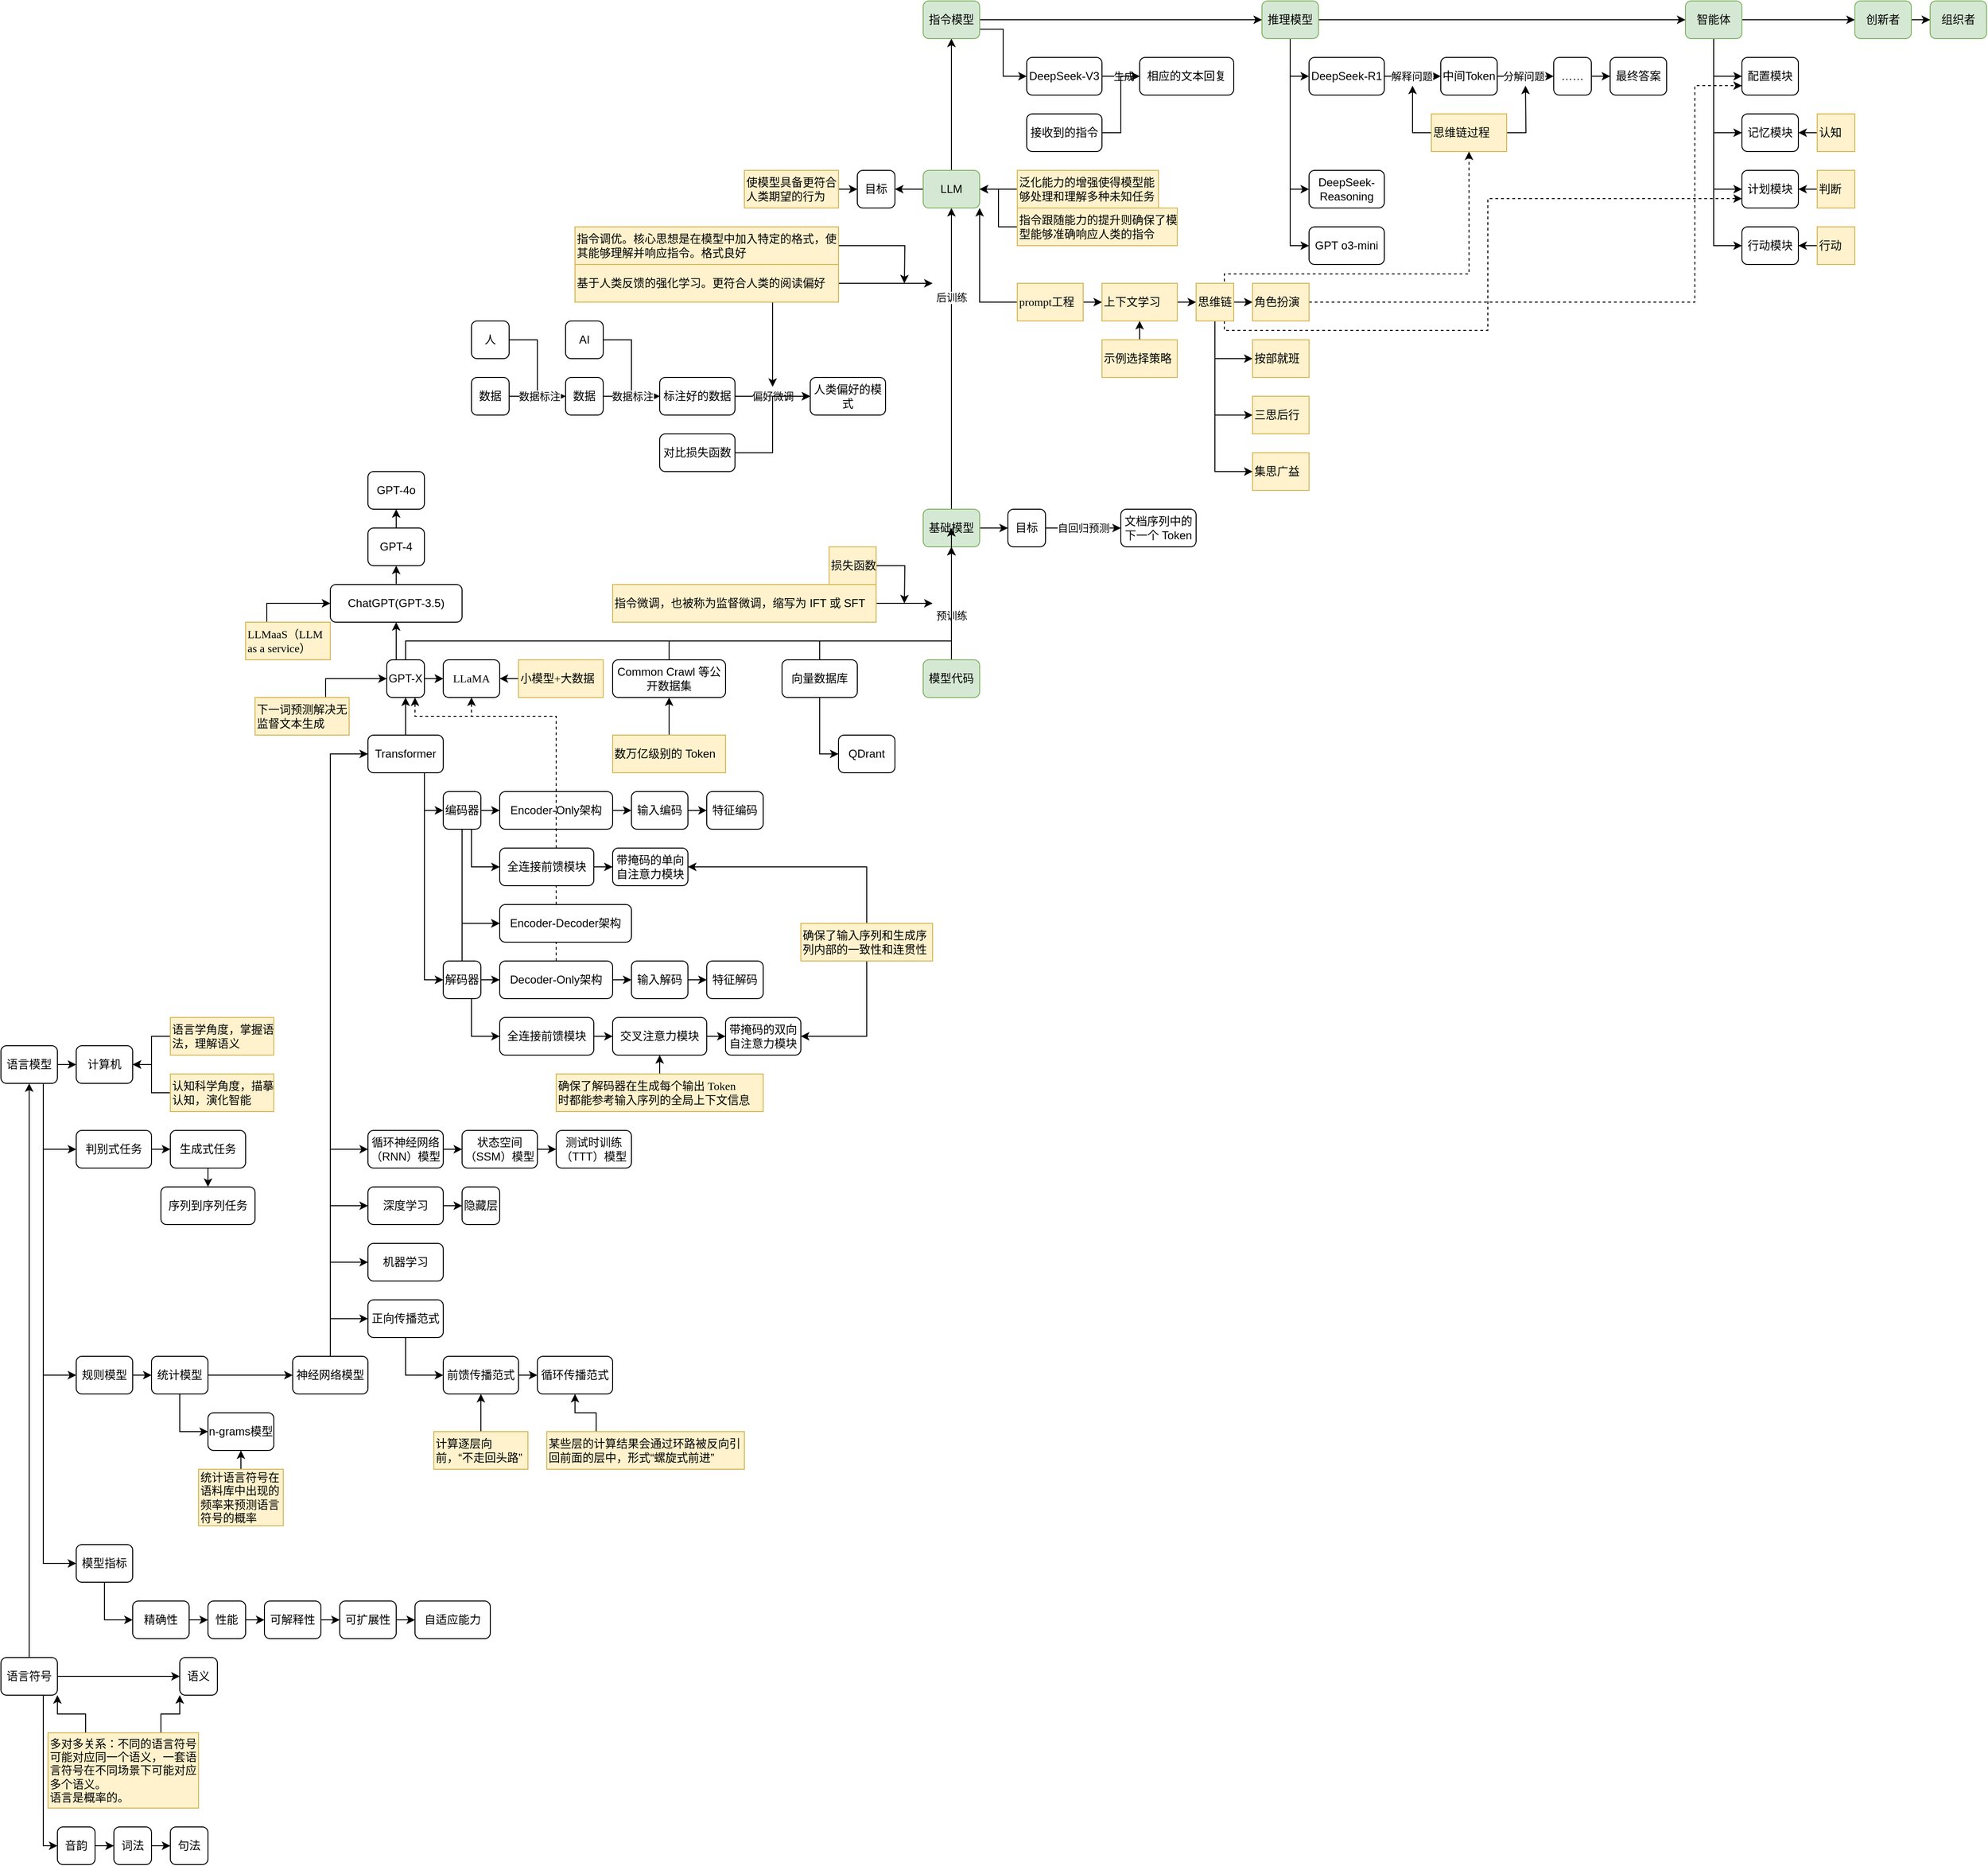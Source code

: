 <mxfile version="26.0.16">
  <diagram id="C5RBs43oDa-KdzZeNtuy" name="Page-1">
    <mxGraphModel dx="1262" dy="556" grid="1" gridSize="10" guides="1" tooltips="1" connect="1" arrows="1" fold="1" page="0" pageScale="1" pageWidth="827" pageHeight="1169" math="0" shadow="0">
      <root>
        <mxCell id="WIyWlLk6GJQsqaUBKTNV-0" />
        <mxCell id="WIyWlLk6GJQsqaUBKTNV-1" parent="WIyWlLk6GJQsqaUBKTNV-0" />
        <mxCell id="u4UBgWqbXqTNb08_oveg-127" value="" style="edgeStyle=orthogonalEdgeStyle;rounded=0;orthogonalLoop=1;jettySize=auto;html=1;" parent="WIyWlLk6GJQsqaUBKTNV-1" source="9GIwrj6_YMxmyssUa3dc-0" target="u4UBgWqbXqTNb08_oveg-124" edge="1">
          <mxGeometry relative="1" as="geometry" />
        </mxCell>
        <mxCell id="qOGj67IQLbe6z2EaK0av-12" style="edgeStyle=orthogonalEdgeStyle;rounded=0;orthogonalLoop=1;jettySize=auto;html=1;exitX=0.5;exitY=1;exitDx=0;exitDy=0;entryX=0;entryY=0.5;entryDx=0;entryDy=0;" edge="1" parent="WIyWlLk6GJQsqaUBKTNV-1" source="9GIwrj6_YMxmyssUa3dc-0" target="qOGj67IQLbe6z2EaK0av-8">
          <mxGeometry relative="1" as="geometry" />
        </mxCell>
        <mxCell id="qOGj67IQLbe6z2EaK0av-13" style="edgeStyle=orthogonalEdgeStyle;rounded=0;orthogonalLoop=1;jettySize=auto;html=1;exitX=0.5;exitY=1;exitDx=0;exitDy=0;entryX=0;entryY=0.5;entryDx=0;entryDy=0;" edge="1" parent="WIyWlLk6GJQsqaUBKTNV-1" source="9GIwrj6_YMxmyssUa3dc-0" target="qOGj67IQLbe6z2EaK0av-9">
          <mxGeometry relative="1" as="geometry" />
        </mxCell>
        <mxCell id="qOGj67IQLbe6z2EaK0av-14" style="edgeStyle=orthogonalEdgeStyle;rounded=0;orthogonalLoop=1;jettySize=auto;html=1;exitX=0.5;exitY=1;exitDx=0;exitDy=0;entryX=0;entryY=0.5;entryDx=0;entryDy=0;" edge="1" parent="WIyWlLk6GJQsqaUBKTNV-1" source="9GIwrj6_YMxmyssUa3dc-0" target="qOGj67IQLbe6z2EaK0av-10">
          <mxGeometry relative="1" as="geometry" />
        </mxCell>
        <mxCell id="qOGj67IQLbe6z2EaK0av-15" style="edgeStyle=orthogonalEdgeStyle;rounded=0;orthogonalLoop=1;jettySize=auto;html=1;exitX=0.5;exitY=1;exitDx=0;exitDy=0;entryX=0;entryY=0.5;entryDx=0;entryDy=0;" edge="1" parent="WIyWlLk6GJQsqaUBKTNV-1" source="9GIwrj6_YMxmyssUa3dc-0" target="qOGj67IQLbe6z2EaK0av-11">
          <mxGeometry relative="1" as="geometry" />
        </mxCell>
        <mxCell id="9GIwrj6_YMxmyssUa3dc-0" value="智能体" style="rounded=1;whiteSpace=wrap;html=1;fontSize=12;glass=0;strokeWidth=1;shadow=0;fillColor=#d5e8d4;strokeColor=#82b366;" parent="WIyWlLk6GJQsqaUBKTNV-1" vertex="1">
          <mxGeometry x="1820" y="280" width="60" height="40" as="geometry" />
        </mxCell>
        <mxCell id="AbXjkJ7tqVWqf835GHby-26" style="edgeStyle=orthogonalEdgeStyle;rounded=0;orthogonalLoop=1;jettySize=auto;html=1;exitX=1;exitY=0.5;exitDx=0;exitDy=0;entryX=0;entryY=0.5;entryDx=0;entryDy=0;" parent="WIyWlLk6GJQsqaUBKTNV-1" source="9GIwrj6_YMxmyssUa3dc-2" target="AbXjkJ7tqVWqf835GHby-25" edge="1">
          <mxGeometry relative="1" as="geometry" />
        </mxCell>
        <mxCell id="9GIwrj6_YMxmyssUa3dc-2" value="深度学习" style="rounded=1;whiteSpace=wrap;html=1;fontSize=12;glass=0;strokeWidth=1;shadow=0;" parent="WIyWlLk6GJQsqaUBKTNV-1" vertex="1">
          <mxGeometry x="420" y="1540" width="80" height="40" as="geometry" />
        </mxCell>
        <mxCell id="9GIwrj6_YMxmyssUa3dc-5" style="edgeStyle=orthogonalEdgeStyle;rounded=0;orthogonalLoop=1;jettySize=auto;html=1;exitX=0.5;exitY=1;exitDx=0;exitDy=0;entryX=0;entryY=0.5;entryDx=0;entryDy=0;" parent="WIyWlLk6GJQsqaUBKTNV-1" source="9GIwrj6_YMxmyssUa3dc-3" target="9GIwrj6_YMxmyssUa3dc-4" edge="1">
          <mxGeometry relative="1" as="geometry" />
        </mxCell>
        <mxCell id="u4UBgWqbXqTNb08_oveg-149" style="edgeStyle=orthogonalEdgeStyle;rounded=0;orthogonalLoop=1;jettySize=auto;html=1;exitX=0.5;exitY=0;exitDx=0;exitDy=0;entryX=0.5;entryY=1;entryDx=0;entryDy=0;" parent="WIyWlLk6GJQsqaUBKTNV-1" source="9GIwrj6_YMxmyssUa3dc-3" target="u4UBgWqbXqTNb08_oveg-1" edge="1">
          <mxGeometry relative="1" as="geometry">
            <Array as="points">
              <mxPoint x="900" y="960" />
              <mxPoint x="1040" y="960" />
            </Array>
          </mxGeometry>
        </mxCell>
        <mxCell id="9GIwrj6_YMxmyssUa3dc-3" value="向量数据库" style="rounded=1;whiteSpace=wrap;html=1;fontSize=12;glass=0;strokeWidth=1;shadow=0;" parent="WIyWlLk6GJQsqaUBKTNV-1" vertex="1">
          <mxGeometry x="860" y="980" width="80" height="40" as="geometry" />
        </mxCell>
        <mxCell id="9GIwrj6_YMxmyssUa3dc-4" value="QDrant" style="rounded=1;whiteSpace=wrap;html=1;fontSize=12;glass=0;strokeWidth=1;shadow=0;" parent="WIyWlLk6GJQsqaUBKTNV-1" vertex="1">
          <mxGeometry x="920" y="1060" width="60" height="40" as="geometry" />
        </mxCell>
        <mxCell id="u4UBgWqbXqTNb08_oveg-135" value="" style="edgeStyle=orthogonalEdgeStyle;rounded=0;orthogonalLoop=1;jettySize=auto;html=1;" parent="WIyWlLk6GJQsqaUBKTNV-1" source="9GIwrj6_YMxmyssUa3dc-6" target="9GIwrj6_YMxmyssUa3dc-7" edge="1">
          <mxGeometry relative="1" as="geometry" />
        </mxCell>
        <mxCell id="AbXjkJ7tqVWqf835GHby-1" style="edgeStyle=orthogonalEdgeStyle;rounded=0;orthogonalLoop=1;jettySize=auto;html=1;exitX=0.75;exitY=1;exitDx=0;exitDy=0;entryX=0;entryY=0.5;entryDx=0;entryDy=0;" parent="WIyWlLk6GJQsqaUBKTNV-1" source="9GIwrj6_YMxmyssUa3dc-6" target="AbXjkJ7tqVWqf835GHby-0" edge="1">
          <mxGeometry relative="1" as="geometry" />
        </mxCell>
        <mxCell id="AbXjkJ7tqVWqf835GHby-3" style="edgeStyle=orthogonalEdgeStyle;rounded=0;orthogonalLoop=1;jettySize=auto;html=1;exitX=0.75;exitY=1;exitDx=0;exitDy=0;entryX=0;entryY=0.5;entryDx=0;entryDy=0;" parent="WIyWlLk6GJQsqaUBKTNV-1" source="9GIwrj6_YMxmyssUa3dc-6" target="AbXjkJ7tqVWqf835GHby-2" edge="1">
          <mxGeometry relative="1" as="geometry" />
        </mxCell>
        <mxCell id="9GIwrj6_YMxmyssUa3dc-6" value="Transformer" style="rounded=1;whiteSpace=wrap;html=1;fontSize=12;glass=0;strokeWidth=1;shadow=0;" parent="WIyWlLk6GJQsqaUBKTNV-1" vertex="1">
          <mxGeometry x="420" y="1060" width="80" height="40" as="geometry" />
        </mxCell>
        <mxCell id="u4UBgWqbXqTNb08_oveg-143" style="edgeStyle=orthogonalEdgeStyle;rounded=0;orthogonalLoop=1;jettySize=auto;html=1;exitX=0.5;exitY=0;exitDx=0;exitDy=0;entryX=0.5;entryY=1;entryDx=0;entryDy=0;" parent="WIyWlLk6GJQsqaUBKTNV-1" source="9GIwrj6_YMxmyssUa3dc-7" target="u4UBgWqbXqTNb08_oveg-1" edge="1">
          <mxGeometry relative="1" as="geometry">
            <Array as="points">
              <mxPoint x="460" y="960" />
              <mxPoint x="1040" y="960" />
            </Array>
          </mxGeometry>
        </mxCell>
        <mxCell id="7TCqFSmfFTohuNanS_Mf-7" style="edgeStyle=orthogonalEdgeStyle;rounded=0;orthogonalLoop=1;jettySize=auto;html=1;exitX=1;exitY=0.5;exitDx=0;exitDy=0;entryX=0;entryY=0.5;entryDx=0;entryDy=0;" parent="WIyWlLk6GJQsqaUBKTNV-1" source="9GIwrj6_YMxmyssUa3dc-7" target="7TCqFSmfFTohuNanS_Mf-6" edge="1">
          <mxGeometry relative="1" as="geometry" />
        </mxCell>
        <mxCell id="7TCqFSmfFTohuNanS_Mf-8" value="" style="edgeStyle=orthogonalEdgeStyle;rounded=0;orthogonalLoop=1;jettySize=auto;html=1;" parent="WIyWlLk6GJQsqaUBKTNV-1" source="9GIwrj6_YMxmyssUa3dc-7" target="7TCqFSmfFTohuNanS_Mf-6" edge="1">
          <mxGeometry relative="1" as="geometry" />
        </mxCell>
        <mxCell id="7TCqFSmfFTohuNanS_Mf-14" style="edgeStyle=orthogonalEdgeStyle;rounded=0;orthogonalLoop=1;jettySize=auto;html=1;exitX=0.25;exitY=0;exitDx=0;exitDy=0;" parent="WIyWlLk6GJQsqaUBKTNV-1" source="9GIwrj6_YMxmyssUa3dc-7" target="7TCqFSmfFTohuNanS_Mf-13" edge="1">
          <mxGeometry relative="1" as="geometry" />
        </mxCell>
        <mxCell id="9GIwrj6_YMxmyssUa3dc-7" value="GPT-X" style="rounded=1;whiteSpace=wrap;html=1;fontSize=12;glass=0;strokeWidth=1;shadow=0;" parent="WIyWlLk6GJQsqaUBKTNV-1" vertex="1">
          <mxGeometry x="440" y="980" width="40" height="40" as="geometry" />
        </mxCell>
        <mxCell id="u4UBgWqbXqTNb08_oveg-137" style="edgeStyle=orthogonalEdgeStyle;rounded=0;orthogonalLoop=1;jettySize=auto;html=1;exitX=0.5;exitY=0;exitDx=0;exitDy=0;entryX=0.5;entryY=1;entryDx=0;entryDy=0;" parent="WIyWlLk6GJQsqaUBKTNV-1" source="u4UBgWqbXqTNb08_oveg-0" target="u4UBgWqbXqTNb08_oveg-1" edge="1">
          <mxGeometry relative="1" as="geometry" />
        </mxCell>
        <mxCell id="u4UBgWqbXqTNb08_oveg-138" value="预训练" style="edgeLabel;html=1;align=center;verticalAlign=middle;resizable=0;points=[];" parent="u4UBgWqbXqTNb08_oveg-137" vertex="1" connectable="0">
          <mxGeometry x="0.316" y="-1" relative="1" as="geometry">
            <mxPoint x="-1" y="32" as="offset" />
          </mxGeometry>
        </mxCell>
        <mxCell id="u4UBgWqbXqTNb08_oveg-0" value="模型代码" style="rounded=1;whiteSpace=wrap;html=1;fillColor=#d5e8d4;strokeColor=#82b366;" parent="WIyWlLk6GJQsqaUBKTNV-1" vertex="1">
          <mxGeometry x="1010" y="980" width="60" height="40" as="geometry" />
        </mxCell>
        <mxCell id="u4UBgWqbXqTNb08_oveg-5" value="" style="edgeStyle=orthogonalEdgeStyle;rounded=0;orthogonalLoop=1;jettySize=auto;html=1;" parent="WIyWlLk6GJQsqaUBKTNV-1" source="u4UBgWqbXqTNb08_oveg-1" target="u4UBgWqbXqTNb08_oveg-4" edge="1">
          <mxGeometry relative="1" as="geometry" />
        </mxCell>
        <mxCell id="u4UBgWqbXqTNb08_oveg-23" value="后训练" style="edgeLabel;html=1;align=center;verticalAlign=middle;resizable=0;points=[];" parent="u4UBgWqbXqTNb08_oveg-5" vertex="1" connectable="0">
          <mxGeometry x="-0.435" y="-1" relative="1" as="geometry">
            <mxPoint x="-1" y="-135" as="offset" />
          </mxGeometry>
        </mxCell>
        <mxCell id="u4UBgWqbXqTNb08_oveg-29" value="" style="edgeStyle=orthogonalEdgeStyle;rounded=0;orthogonalLoop=1;jettySize=auto;html=1;" parent="WIyWlLk6GJQsqaUBKTNV-1" source="u4UBgWqbXqTNb08_oveg-1" target="u4UBgWqbXqTNb08_oveg-28" edge="1">
          <mxGeometry relative="1" as="geometry" />
        </mxCell>
        <mxCell id="u4UBgWqbXqTNb08_oveg-1" value="基础模型" style="rounded=1;whiteSpace=wrap;html=1;fillColor=#d5e8d4;strokeColor=#82b366;" parent="WIyWlLk6GJQsqaUBKTNV-1" vertex="1">
          <mxGeometry x="1010" y="820" width="60" height="40" as="geometry" />
        </mxCell>
        <mxCell id="u4UBgWqbXqTNb08_oveg-35" value="" style="edgeStyle=orthogonalEdgeStyle;rounded=0;orthogonalLoop=1;jettySize=auto;html=1;" parent="WIyWlLk6GJQsqaUBKTNV-1" source="u4UBgWqbXqTNb08_oveg-4" target="u4UBgWqbXqTNb08_oveg-34" edge="1">
          <mxGeometry relative="1" as="geometry" />
        </mxCell>
        <mxCell id="u4UBgWqbXqTNb08_oveg-99" style="edgeStyle=orthogonalEdgeStyle;rounded=0;orthogonalLoop=1;jettySize=auto;html=1;exitX=0.5;exitY=0;exitDx=0;exitDy=0;entryX=0.5;entryY=1;entryDx=0;entryDy=0;" parent="WIyWlLk6GJQsqaUBKTNV-1" source="u4UBgWqbXqTNb08_oveg-4" target="u4UBgWqbXqTNb08_oveg-120" edge="1">
          <mxGeometry relative="1" as="geometry">
            <mxPoint x="1040" y="430" as="targetPoint" />
          </mxGeometry>
        </mxCell>
        <mxCell id="u4UBgWqbXqTNb08_oveg-4" value="LLM" style="rounded=1;whiteSpace=wrap;html=1;fillColor=#d5e8d4;strokeColor=#82b366;" parent="WIyWlLk6GJQsqaUBKTNV-1" vertex="1">
          <mxGeometry x="1010" y="460" width="60" height="40" as="geometry" />
        </mxCell>
        <mxCell id="u4UBgWqbXqTNb08_oveg-144" style="edgeStyle=orthogonalEdgeStyle;rounded=0;orthogonalLoop=1;jettySize=auto;html=1;exitX=0.5;exitY=0;exitDx=0;exitDy=0;" parent="WIyWlLk6GJQsqaUBKTNV-1" source="u4UBgWqbXqTNb08_oveg-8" edge="1">
          <mxGeometry relative="1" as="geometry">
            <mxPoint x="1040" y="840" as="targetPoint" />
            <Array as="points">
              <mxPoint x="740" y="960" />
              <mxPoint x="1040" y="960" />
            </Array>
          </mxGeometry>
        </mxCell>
        <mxCell id="u4UBgWqbXqTNb08_oveg-8" value="Common Crawl 等公开数据集" style="rounded=1;whiteSpace=wrap;html=1;align=center;" parent="WIyWlLk6GJQsqaUBKTNV-1" vertex="1">
          <mxGeometry x="680" y="980" width="120" height="40" as="geometry" />
        </mxCell>
        <mxCell id="u4UBgWqbXqTNb08_oveg-151" style="edgeStyle=orthogonalEdgeStyle;rounded=0;orthogonalLoop=1;jettySize=auto;html=1;exitX=0.5;exitY=0;exitDx=0;exitDy=0;entryX=0.5;entryY=1;entryDx=0;entryDy=0;" parent="WIyWlLk6GJQsqaUBKTNV-1" source="u4UBgWqbXqTNb08_oveg-10" target="u4UBgWqbXqTNb08_oveg-8" edge="1">
          <mxGeometry relative="1" as="geometry" />
        </mxCell>
        <mxCell id="u4UBgWqbXqTNb08_oveg-10" value="数万亿级别的 Token" style="text;html=1;align=left;verticalAlign=middle;whiteSpace=wrap;rounded=0;fillColor=#fff2cc;strokeColor=#d6b656;" parent="WIyWlLk6GJQsqaUBKTNV-1" vertex="1">
          <mxGeometry x="680" y="1060" width="120" height="40" as="geometry" />
        </mxCell>
        <mxCell id="xBU8r5VywiUFEwU285NF-0" style="edgeStyle=orthogonalEdgeStyle;rounded=0;orthogonalLoop=1;jettySize=auto;html=1;exitX=1;exitY=0.5;exitDx=0;exitDy=0;" parent="WIyWlLk6GJQsqaUBKTNV-1" source="u4UBgWqbXqTNb08_oveg-12" edge="1">
          <mxGeometry relative="1" as="geometry">
            <mxPoint x="1020" y="920" as="targetPoint" />
          </mxGeometry>
        </mxCell>
        <mxCell id="u4UBgWqbXqTNb08_oveg-12" value="指令微调，也被称为监督微调，缩写为 IFT 或 &lt;span class=&quot;&quot;&gt;SFT&lt;/span&gt;" style="text;html=1;align=left;verticalAlign=middle;whiteSpace=wrap;rounded=0;fillColor=#fff2cc;strokeColor=#d6b656;" parent="WIyWlLk6GJQsqaUBKTNV-1" vertex="1">
          <mxGeometry x="680" y="900" width="280" height="40" as="geometry" />
        </mxCell>
        <mxCell id="u4UBgWqbXqTNb08_oveg-146" style="edgeStyle=orthogonalEdgeStyle;rounded=0;orthogonalLoop=1;jettySize=auto;html=1;exitX=1;exitY=0.5;exitDx=0;exitDy=0;" parent="WIyWlLk6GJQsqaUBKTNV-1" source="u4UBgWqbXqTNb08_oveg-14" edge="1">
          <mxGeometry relative="1" as="geometry">
            <mxPoint x="990" y="920" as="targetPoint" />
          </mxGeometry>
        </mxCell>
        <mxCell id="u4UBgWqbXqTNb08_oveg-14" value="损失函数" style="text;html=1;align=left;verticalAlign=middle;whiteSpace=wrap;rounded=0;fillColor=#fff2cc;strokeColor=#d6b656;" parent="WIyWlLk6GJQsqaUBKTNV-1" vertex="1">
          <mxGeometry x="910" y="860" width="50" height="40" as="geometry" />
        </mxCell>
        <mxCell id="u4UBgWqbXqTNb08_oveg-16" value="文档序列中的下一个 Token" style="rounded=1;whiteSpace=wrap;html=1;" parent="WIyWlLk6GJQsqaUBKTNV-1" vertex="1">
          <mxGeometry x="1220" y="820" width="80" height="40" as="geometry" />
        </mxCell>
        <mxCell id="u4UBgWqbXqTNb08_oveg-159" style="edgeStyle=orthogonalEdgeStyle;rounded=0;orthogonalLoop=1;jettySize=auto;html=1;exitX=1;exitY=0.5;exitDx=0;exitDy=0;" parent="WIyWlLk6GJQsqaUBKTNV-1" source="u4UBgWqbXqTNb08_oveg-40" edge="1">
          <mxGeometry relative="1" as="geometry">
            <mxPoint x="990" y="580" as="targetPoint" />
            <mxPoint x="960" y="530" as="sourcePoint" />
          </mxGeometry>
        </mxCell>
        <mxCell id="u4UBgWqbXqTNb08_oveg-147" style="edgeStyle=orthogonalEdgeStyle;rounded=0;orthogonalLoop=1;jettySize=auto;html=1;exitX=1;exitY=0.5;exitDx=0;exitDy=0;" parent="WIyWlLk6GJQsqaUBKTNV-1" source="u4UBgWqbXqTNb08_oveg-28" target="u4UBgWqbXqTNb08_oveg-16" edge="1">
          <mxGeometry relative="1" as="geometry" />
        </mxCell>
        <mxCell id="u4UBgWqbXqTNb08_oveg-148" value="自回归预测" style="edgeLabel;html=1;align=center;verticalAlign=middle;resizable=0;points=[];" parent="u4UBgWqbXqTNb08_oveg-147" vertex="1" connectable="0">
          <mxGeometry x="-0.237" relative="1" as="geometry">
            <mxPoint x="9" as="offset" />
          </mxGeometry>
        </mxCell>
        <mxCell id="u4UBgWqbXqTNb08_oveg-28" value="目标" style="rounded=1;whiteSpace=wrap;html=1;" parent="WIyWlLk6GJQsqaUBKTNV-1" vertex="1">
          <mxGeometry x="1100" y="820" width="40" height="40" as="geometry" />
        </mxCell>
        <mxCell id="u4UBgWqbXqTNb08_oveg-34" value="目标" style="rounded=1;whiteSpace=wrap;html=1;" parent="WIyWlLk6GJQsqaUBKTNV-1" vertex="1">
          <mxGeometry x="940" y="460" width="40" height="40" as="geometry" />
        </mxCell>
        <mxCell id="u4UBgWqbXqTNb08_oveg-37" value="" style="edgeStyle=orthogonalEdgeStyle;rounded=0;orthogonalLoop=1;jettySize=auto;html=1;strokeColor=default;strokeWidth=1;exitX=1;exitY=0.5;exitDx=0;exitDy=0;" parent="WIyWlLk6GJQsqaUBKTNV-1" source="u4UBgWqbXqTNb08_oveg-36" target="u4UBgWqbXqTNb08_oveg-34" edge="1">
          <mxGeometry relative="1" as="geometry" />
        </mxCell>
        <mxCell id="u4UBgWqbXqTNb08_oveg-36" value="使模型具备更符合人类期望的行为" style="text;html=1;align=left;verticalAlign=middle;whiteSpace=wrap;rounded=0;fillColor=#fff2cc;strokeColor=#d6b656;" parent="WIyWlLk6GJQsqaUBKTNV-1" vertex="1">
          <mxGeometry x="820" y="460" width="100" height="40" as="geometry" />
        </mxCell>
        <mxCell id="xBU8r5VywiUFEwU285NF-1" style="edgeStyle=orthogonalEdgeStyle;rounded=0;orthogonalLoop=1;jettySize=auto;html=1;exitX=1;exitY=0.5;exitDx=0;exitDy=0;" parent="WIyWlLk6GJQsqaUBKTNV-1" source="u4UBgWqbXqTNb08_oveg-38" edge="1">
          <mxGeometry relative="1" as="geometry">
            <mxPoint x="1020" y="580" as="targetPoint" />
          </mxGeometry>
        </mxCell>
        <mxCell id="xBU8r5VywiUFEwU285NF-2" style="edgeStyle=orthogonalEdgeStyle;rounded=0;orthogonalLoop=1;jettySize=auto;html=1;exitX=0.75;exitY=1;exitDx=0;exitDy=0;" parent="WIyWlLk6GJQsqaUBKTNV-1" source="u4UBgWqbXqTNb08_oveg-38" edge="1">
          <mxGeometry relative="1" as="geometry">
            <mxPoint x="850" y="690" as="targetPoint" />
          </mxGeometry>
        </mxCell>
        <mxCell id="u4UBgWqbXqTNb08_oveg-38" value="基于人类反馈的强化学习。更符合人类的阅读偏好" style="text;html=1;align=left;verticalAlign=middle;whiteSpace=wrap;rounded=0;fillColor=#fff2cc;strokeColor=#d6b656;" parent="WIyWlLk6GJQsqaUBKTNV-1" vertex="1">
          <mxGeometry x="640" y="560" width="280" height="40" as="geometry" />
        </mxCell>
        <mxCell id="u4UBgWqbXqTNb08_oveg-40" value="指令调优。核心思想是在模型中加入特定的格式，使其能够理解并响应指令。格式良好" style="text;html=1;align=left;verticalAlign=middle;whiteSpace=wrap;rounded=0;fillColor=#fff2cc;strokeColor=#d6b656;" parent="WIyWlLk6GJQsqaUBKTNV-1" vertex="1">
          <mxGeometry x="640" y="520" width="280" height="40" as="geometry" />
        </mxCell>
        <mxCell id="u4UBgWqbXqTNb08_oveg-50" style="edgeStyle=orthogonalEdgeStyle;rounded=0;orthogonalLoop=1;jettySize=auto;html=1;exitX=1;exitY=0.5;exitDx=0;exitDy=0;entryX=0;entryY=0.5;entryDx=0;entryDy=0;" parent="WIyWlLk6GJQsqaUBKTNV-1" source="u4UBgWqbXqTNb08_oveg-46" target="u4UBgWqbXqTNb08_oveg-54" edge="1">
          <mxGeometry relative="1" as="geometry">
            <mxPoint x="590" y="720" as="targetPoint" />
          </mxGeometry>
        </mxCell>
        <mxCell id="u4UBgWqbXqTNb08_oveg-46" value="人" style="rounded=1;whiteSpace=wrap;html=1;" parent="WIyWlLk6GJQsqaUBKTNV-1" vertex="1">
          <mxGeometry x="530" y="620" width="40" height="40" as="geometry" />
        </mxCell>
        <mxCell id="u4UBgWqbXqTNb08_oveg-49" value="" style="edgeStyle=orthogonalEdgeStyle;rounded=0;orthogonalLoop=1;jettySize=auto;html=1;entryX=0;entryY=0.5;entryDx=0;entryDy=0;" parent="WIyWlLk6GJQsqaUBKTNV-1" source="u4UBgWqbXqTNb08_oveg-47" target="u4UBgWqbXqTNb08_oveg-54" edge="1">
          <mxGeometry relative="1" as="geometry">
            <mxPoint x="590" y="700" as="targetPoint" />
          </mxGeometry>
        </mxCell>
        <mxCell id="u4UBgWqbXqTNb08_oveg-56" value="数据标注" style="edgeLabel;html=1;align=center;verticalAlign=middle;resizable=0;points=[];" parent="u4UBgWqbXqTNb08_oveg-49" vertex="1" connectable="0">
          <mxGeometry x="-0.185" y="-1" relative="1" as="geometry">
            <mxPoint x="7" y="-1" as="offset" />
          </mxGeometry>
        </mxCell>
        <mxCell id="u4UBgWqbXqTNb08_oveg-47" value="数据" style="rounded=1;whiteSpace=wrap;html=1;" parent="WIyWlLk6GJQsqaUBKTNV-1" vertex="1">
          <mxGeometry x="530" y="680" width="40" height="40" as="geometry" />
        </mxCell>
        <mxCell id="u4UBgWqbXqTNb08_oveg-51" style="edgeStyle=orthogonalEdgeStyle;rounded=0;orthogonalLoop=1;jettySize=auto;html=1;exitX=1;exitY=0.5;exitDx=0;exitDy=0;entryX=0;entryY=0.5;entryDx=0;entryDy=0;" parent="WIyWlLk6GJQsqaUBKTNV-1" source="u4UBgWqbXqTNb08_oveg-52" target="u4UBgWqbXqTNb08_oveg-55" edge="1">
          <mxGeometry relative="1" as="geometry" />
        </mxCell>
        <mxCell id="u4UBgWqbXqTNb08_oveg-52" value="AI" style="rounded=1;whiteSpace=wrap;html=1;" parent="WIyWlLk6GJQsqaUBKTNV-1" vertex="1">
          <mxGeometry x="630" y="620" width="40" height="40" as="geometry" />
        </mxCell>
        <mxCell id="u4UBgWqbXqTNb08_oveg-53" value="" style="edgeStyle=orthogonalEdgeStyle;rounded=0;orthogonalLoop=1;jettySize=auto;html=1;" parent="WIyWlLk6GJQsqaUBKTNV-1" source="u4UBgWqbXqTNb08_oveg-54" target="u4UBgWqbXqTNb08_oveg-55" edge="1">
          <mxGeometry relative="1" as="geometry" />
        </mxCell>
        <mxCell id="u4UBgWqbXqTNb08_oveg-57" value="数据标注" style="edgeLabel;html=1;align=center;verticalAlign=middle;resizable=0;points=[];" parent="u4UBgWqbXqTNb08_oveg-53" vertex="1" connectable="0">
          <mxGeometry x="-0.11" y="-2" relative="1" as="geometry">
            <mxPoint x="4" y="-2" as="offset" />
          </mxGeometry>
        </mxCell>
        <mxCell id="u4UBgWqbXqTNb08_oveg-54" value="数据" style="rounded=1;whiteSpace=wrap;html=1;" parent="WIyWlLk6GJQsqaUBKTNV-1" vertex="1">
          <mxGeometry x="630" y="680" width="40" height="40" as="geometry" />
        </mxCell>
        <mxCell id="u4UBgWqbXqTNb08_oveg-61" value="" style="edgeStyle=orthogonalEdgeStyle;rounded=0;orthogonalLoop=1;jettySize=auto;html=1;" parent="WIyWlLk6GJQsqaUBKTNV-1" source="u4UBgWqbXqTNb08_oveg-55" target="u4UBgWqbXqTNb08_oveg-60" edge="1">
          <mxGeometry relative="1" as="geometry" />
        </mxCell>
        <mxCell id="u4UBgWqbXqTNb08_oveg-63" value="偏好微调" style="edgeLabel;html=1;align=center;verticalAlign=middle;resizable=0;points=[];" parent="u4UBgWqbXqTNb08_oveg-61" vertex="1" connectable="0">
          <mxGeometry x="-0.235" y="4" relative="1" as="geometry">
            <mxPoint x="9" y="4" as="offset" />
          </mxGeometry>
        </mxCell>
        <mxCell id="u4UBgWqbXqTNb08_oveg-55" value="标注好的数据" style="rounded=1;whiteSpace=wrap;html=1;" parent="WIyWlLk6GJQsqaUBKTNV-1" vertex="1">
          <mxGeometry x="730" y="680" width="80" height="40" as="geometry" />
        </mxCell>
        <mxCell id="u4UBgWqbXqTNb08_oveg-62" style="edgeStyle=orthogonalEdgeStyle;rounded=0;orthogonalLoop=1;jettySize=auto;html=1;exitX=1;exitY=0.5;exitDx=0;exitDy=0;entryX=0;entryY=0.5;entryDx=0;entryDy=0;" parent="WIyWlLk6GJQsqaUBKTNV-1" source="u4UBgWqbXqTNb08_oveg-59" target="u4UBgWqbXqTNb08_oveg-60" edge="1">
          <mxGeometry relative="1" as="geometry" />
        </mxCell>
        <mxCell id="u4UBgWqbXqTNb08_oveg-59" value="对比损失函数" style="rounded=1;whiteSpace=wrap;html=1;" parent="WIyWlLk6GJQsqaUBKTNV-1" vertex="1">
          <mxGeometry x="730" y="740" width="80" height="40" as="geometry" />
        </mxCell>
        <mxCell id="u4UBgWqbXqTNb08_oveg-60" value="人类偏好的模式" style="rounded=1;whiteSpace=wrap;html=1;" parent="WIyWlLk6GJQsqaUBKTNV-1" vertex="1">
          <mxGeometry x="890" y="680" width="80" height="40" as="geometry" />
        </mxCell>
        <mxCell id="u4UBgWqbXqTNb08_oveg-71" value="" style="edgeStyle=orthogonalEdgeStyle;rounded=0;orthogonalLoop=1;jettySize=auto;html=1;" parent="WIyWlLk6GJQsqaUBKTNV-1" source="u4UBgWqbXqTNb08_oveg-65" target="u4UBgWqbXqTNb08_oveg-70" edge="1">
          <mxGeometry relative="1" as="geometry" />
        </mxCell>
        <mxCell id="u4UBgWqbXqTNb08_oveg-72" value="生成" style="edgeLabel;html=1;align=center;verticalAlign=middle;resizable=0;points=[];" parent="u4UBgWqbXqTNb08_oveg-71" vertex="1" connectable="0">
          <mxGeometry x="-0.187" y="-2" relative="1" as="geometry">
            <mxPoint x="6" y="-2" as="offset" />
          </mxGeometry>
        </mxCell>
        <mxCell id="u4UBgWqbXqTNb08_oveg-65" value="DeepSeek-V3" style="rounded=1;whiteSpace=wrap;html=1;" parent="WIyWlLk6GJQsqaUBKTNV-1" vertex="1">
          <mxGeometry x="1120" y="340" width="80" height="40" as="geometry" />
        </mxCell>
        <mxCell id="u4UBgWqbXqTNb08_oveg-78" value="" style="edgeStyle=orthogonalEdgeStyle;rounded=0;orthogonalLoop=1;jettySize=auto;html=1;" parent="WIyWlLk6GJQsqaUBKTNV-1" source="u4UBgWqbXqTNb08_oveg-66" target="u4UBgWqbXqTNb08_oveg-77" edge="1">
          <mxGeometry relative="1" as="geometry" />
        </mxCell>
        <mxCell id="u4UBgWqbXqTNb08_oveg-86" value="解释问题" style="edgeLabel;html=1;align=center;verticalAlign=middle;resizable=0;points=[];" parent="u4UBgWqbXqTNb08_oveg-78" vertex="1" connectable="0">
          <mxGeometry x="0.04" y="3" relative="1" as="geometry">
            <mxPoint x="-2" y="3" as="offset" />
          </mxGeometry>
        </mxCell>
        <mxCell id="u4UBgWqbXqTNb08_oveg-66" value="DeepSeek-R1" style="rounded=1;whiteSpace=wrap;html=1;" parent="WIyWlLk6GJQsqaUBKTNV-1" vertex="1">
          <mxGeometry x="1420" y="340" width="80" height="40" as="geometry" />
        </mxCell>
        <mxCell id="u4UBgWqbXqTNb08_oveg-73" style="edgeStyle=orthogonalEdgeStyle;rounded=0;orthogonalLoop=1;jettySize=auto;html=1;exitX=1;exitY=0.5;exitDx=0;exitDy=0;entryX=0;entryY=0.5;entryDx=0;entryDy=0;" parent="WIyWlLk6GJQsqaUBKTNV-1" source="u4UBgWqbXqTNb08_oveg-69" target="u4UBgWqbXqTNb08_oveg-70" edge="1">
          <mxGeometry relative="1" as="geometry" />
        </mxCell>
        <mxCell id="u4UBgWqbXqTNb08_oveg-69" value="接收到的指令" style="rounded=1;whiteSpace=wrap;html=1;" parent="WIyWlLk6GJQsqaUBKTNV-1" vertex="1">
          <mxGeometry x="1120" y="400" width="80" height="40" as="geometry" />
        </mxCell>
        <mxCell id="u4UBgWqbXqTNb08_oveg-70" value="相应的文本回复" style="rounded=1;whiteSpace=wrap;html=1;" parent="WIyWlLk6GJQsqaUBKTNV-1" vertex="1">
          <mxGeometry x="1240" y="340" width="100" height="40" as="geometry" />
        </mxCell>
        <mxCell id="u4UBgWqbXqTNb08_oveg-93" style="edgeStyle=orthogonalEdgeStyle;rounded=0;orthogonalLoop=1;jettySize=auto;html=1;exitX=0.5;exitY=1;exitDx=0;exitDy=0;entryX=0;entryY=0.5;entryDx=0;entryDy=0;" parent="WIyWlLk6GJQsqaUBKTNV-1" source="u4UBgWqbXqTNb08_oveg-119" target="u4UBgWqbXqTNb08_oveg-66" edge="1">
          <mxGeometry relative="1" as="geometry">
            <mxPoint x="1440" y="600" as="sourcePoint" />
          </mxGeometry>
        </mxCell>
        <mxCell id="u4UBgWqbXqTNb08_oveg-94" style="edgeStyle=orthogonalEdgeStyle;rounded=0;orthogonalLoop=1;jettySize=auto;html=1;exitX=0.5;exitY=1;exitDx=0;exitDy=0;entryX=0;entryY=0.5;entryDx=0;entryDy=0;" parent="WIyWlLk6GJQsqaUBKTNV-1" source="u4UBgWqbXqTNb08_oveg-119" target="u4UBgWqbXqTNb08_oveg-91" edge="1">
          <mxGeometry relative="1" as="geometry">
            <mxPoint x="1440" y="600" as="sourcePoint" />
          </mxGeometry>
        </mxCell>
        <mxCell id="u4UBgWqbXqTNb08_oveg-76" value="最终答案" style="rounded=1;whiteSpace=wrap;html=1;" parent="WIyWlLk6GJQsqaUBKTNV-1" vertex="1">
          <mxGeometry x="1740" y="340" width="60" height="40" as="geometry" />
        </mxCell>
        <mxCell id="u4UBgWqbXqTNb08_oveg-79" value="" style="edgeStyle=orthogonalEdgeStyle;rounded=0;orthogonalLoop=1;jettySize=auto;html=1;" parent="WIyWlLk6GJQsqaUBKTNV-1" source="u4UBgWqbXqTNb08_oveg-81" target="u4UBgWqbXqTNb08_oveg-76" edge="1">
          <mxGeometry relative="1" as="geometry" />
        </mxCell>
        <mxCell id="u4UBgWqbXqTNb08_oveg-77" value="中间Token" style="rounded=1;whiteSpace=wrap;html=1;" parent="WIyWlLk6GJQsqaUBKTNV-1" vertex="1">
          <mxGeometry x="1560" y="340" width="60" height="40" as="geometry" />
        </mxCell>
        <mxCell id="u4UBgWqbXqTNb08_oveg-82" value="" style="edgeStyle=orthogonalEdgeStyle;rounded=0;orthogonalLoop=1;jettySize=auto;html=1;" parent="WIyWlLk6GJQsqaUBKTNV-1" source="u4UBgWqbXqTNb08_oveg-77" target="u4UBgWqbXqTNb08_oveg-81" edge="1">
          <mxGeometry relative="1" as="geometry">
            <mxPoint x="1620" y="360" as="sourcePoint" />
            <mxPoint x="1780" y="360" as="targetPoint" />
          </mxGeometry>
        </mxCell>
        <mxCell id="u4UBgWqbXqTNb08_oveg-87" value="分解问题" style="edgeLabel;html=1;align=center;verticalAlign=middle;resizable=0;points=[];" parent="u4UBgWqbXqTNb08_oveg-82" vertex="1" connectable="0">
          <mxGeometry x="0.192" relative="1" as="geometry">
            <mxPoint x="-8" as="offset" />
          </mxGeometry>
        </mxCell>
        <mxCell id="u4UBgWqbXqTNb08_oveg-81" value="……" style="rounded=1;whiteSpace=wrap;html=1;" parent="WIyWlLk6GJQsqaUBKTNV-1" vertex="1">
          <mxGeometry x="1680" y="340" width="40" height="40" as="geometry" />
        </mxCell>
        <mxCell id="u4UBgWqbXqTNb08_oveg-89" style="edgeStyle=orthogonalEdgeStyle;rounded=0;orthogonalLoop=1;jettySize=auto;html=1;exitX=0;exitY=0.5;exitDx=0;exitDy=0;" parent="WIyWlLk6GJQsqaUBKTNV-1" source="u4UBgWqbXqTNb08_oveg-88" edge="1">
          <mxGeometry relative="1" as="geometry">
            <mxPoint x="1530" y="370" as="targetPoint" />
          </mxGeometry>
        </mxCell>
        <mxCell id="u4UBgWqbXqTNb08_oveg-132" style="edgeStyle=orthogonalEdgeStyle;rounded=0;orthogonalLoop=1;jettySize=auto;html=1;exitX=1;exitY=0.5;exitDx=0;exitDy=0;" parent="WIyWlLk6GJQsqaUBKTNV-1" source="u4UBgWqbXqTNb08_oveg-88" edge="1">
          <mxGeometry relative="1" as="geometry">
            <mxPoint x="1650" y="370" as="targetPoint" />
          </mxGeometry>
        </mxCell>
        <mxCell id="u4UBgWqbXqTNb08_oveg-88" value="思维链过程" style="text;html=1;align=left;verticalAlign=middle;whiteSpace=wrap;rounded=0;fillColor=#fff2cc;strokeColor=#d6b656;" parent="WIyWlLk6GJQsqaUBKTNV-1" vertex="1">
          <mxGeometry x="1550" y="400" width="80" height="40" as="geometry" />
        </mxCell>
        <mxCell id="u4UBgWqbXqTNb08_oveg-91" value="DeepSeek-Reasoning" style="rounded=1;whiteSpace=wrap;html=1;" parent="WIyWlLk6GJQsqaUBKTNV-1" vertex="1">
          <mxGeometry x="1420" y="460" width="80" height="40" as="geometry" />
        </mxCell>
        <mxCell id="u4UBgWqbXqTNb08_oveg-92" value="GPT o3-mini" style="rounded=1;whiteSpace=wrap;html=1;" parent="WIyWlLk6GJQsqaUBKTNV-1" vertex="1">
          <mxGeometry x="1420" y="520" width="80" height="40" as="geometry" />
        </mxCell>
        <mxCell id="3Ow6gu8wzPXKj3C6qqLN-42" style="edgeStyle=orthogonalEdgeStyle;rounded=0;orthogonalLoop=1;jettySize=auto;html=1;exitX=1;exitY=0.5;exitDx=0;exitDy=0;entryX=0;entryY=0.5;entryDx=0;entryDy=0;" parent="WIyWlLk6GJQsqaUBKTNV-1" source="u4UBgWqbXqTNb08_oveg-102" target="u4UBgWqbXqTNb08_oveg-106" edge="1">
          <mxGeometry relative="1" as="geometry" />
        </mxCell>
        <mxCell id="u4UBgWqbXqTNb08_oveg-102" value="精确性" style="rounded=1;whiteSpace=wrap;html=1;" parent="WIyWlLk6GJQsqaUBKTNV-1" vertex="1">
          <mxGeometry x="170" y="1980" width="60" height="40" as="geometry" />
        </mxCell>
        <mxCell id="3Ow6gu8wzPXKj3C6qqLN-44" style="edgeStyle=orthogonalEdgeStyle;rounded=0;orthogonalLoop=1;jettySize=auto;html=1;exitX=1;exitY=0.5;exitDx=0;exitDy=0;entryX=0;entryY=0.5;entryDx=0;entryDy=0;" parent="WIyWlLk6GJQsqaUBKTNV-1" source="u4UBgWqbXqTNb08_oveg-103" target="u4UBgWqbXqTNb08_oveg-104" edge="1">
          <mxGeometry relative="1" as="geometry" />
        </mxCell>
        <mxCell id="u4UBgWqbXqTNb08_oveg-103" value="可解释性" style="rounded=1;whiteSpace=wrap;html=1;" parent="WIyWlLk6GJQsqaUBKTNV-1" vertex="1">
          <mxGeometry x="310" y="1980" width="60" height="40" as="geometry" />
        </mxCell>
        <mxCell id="3Ow6gu8wzPXKj3C6qqLN-45" style="edgeStyle=orthogonalEdgeStyle;rounded=0;orthogonalLoop=1;jettySize=auto;html=1;exitX=1;exitY=0.5;exitDx=0;exitDy=0;entryX=0;entryY=0.5;entryDx=0;entryDy=0;" parent="WIyWlLk6GJQsqaUBKTNV-1" source="u4UBgWqbXqTNb08_oveg-104" target="u4UBgWqbXqTNb08_oveg-105" edge="1">
          <mxGeometry relative="1" as="geometry" />
        </mxCell>
        <mxCell id="u4UBgWqbXqTNb08_oveg-104" value="可扩展性" style="rounded=1;whiteSpace=wrap;html=1;" parent="WIyWlLk6GJQsqaUBKTNV-1" vertex="1">
          <mxGeometry x="390" y="1980" width="60" height="40" as="geometry" />
        </mxCell>
        <mxCell id="u4UBgWqbXqTNb08_oveg-105" value="自适应能力" style="rounded=1;whiteSpace=wrap;html=1;" parent="WIyWlLk6GJQsqaUBKTNV-1" vertex="1">
          <mxGeometry x="470" y="1980" width="80" height="40" as="geometry" />
        </mxCell>
        <mxCell id="3Ow6gu8wzPXKj3C6qqLN-43" style="edgeStyle=orthogonalEdgeStyle;rounded=0;orthogonalLoop=1;jettySize=auto;html=1;exitX=1;exitY=0.5;exitDx=0;exitDy=0;entryX=0;entryY=0.5;entryDx=0;entryDy=0;" parent="WIyWlLk6GJQsqaUBKTNV-1" source="u4UBgWqbXqTNb08_oveg-106" target="u4UBgWqbXqTNb08_oveg-103" edge="1">
          <mxGeometry relative="1" as="geometry" />
        </mxCell>
        <mxCell id="u4UBgWqbXqTNb08_oveg-106" value="性能" style="rounded=1;whiteSpace=wrap;html=1;" parent="WIyWlLk6GJQsqaUBKTNV-1" vertex="1">
          <mxGeometry x="250" y="1980" width="40" height="40" as="geometry" />
        </mxCell>
        <mxCell id="3Ow6gu8wzPXKj3C6qqLN-41" style="edgeStyle=orthogonalEdgeStyle;rounded=0;orthogonalLoop=1;jettySize=auto;html=1;exitX=0.5;exitY=1;exitDx=0;exitDy=0;entryX=0;entryY=0.5;entryDx=0;entryDy=0;" parent="WIyWlLk6GJQsqaUBKTNV-1" source="u4UBgWqbXqTNb08_oveg-107" target="u4UBgWqbXqTNb08_oveg-102" edge="1">
          <mxGeometry relative="1" as="geometry" />
        </mxCell>
        <mxCell id="u4UBgWqbXqTNb08_oveg-107" value="模型指标" style="rounded=1;whiteSpace=wrap;html=1;" parent="WIyWlLk6GJQsqaUBKTNV-1" vertex="1">
          <mxGeometry x="110" y="1920" width="60" height="40" as="geometry" />
        </mxCell>
        <mxCell id="u4UBgWqbXqTNb08_oveg-113" value="机器学习" style="rounded=1;whiteSpace=wrap;html=1;fontSize=12;glass=0;strokeWidth=1;shadow=0;" parent="WIyWlLk6GJQsqaUBKTNV-1" vertex="1">
          <mxGeometry x="420" y="1600" width="80" height="40" as="geometry" />
        </mxCell>
        <mxCell id="u4UBgWqbXqTNb08_oveg-123" style="edgeStyle=orthogonalEdgeStyle;rounded=0;orthogonalLoop=1;jettySize=auto;html=1;exitX=1;exitY=0.5;exitDx=0;exitDy=0;" parent="WIyWlLk6GJQsqaUBKTNV-1" source="u4UBgWqbXqTNb08_oveg-119" target="9GIwrj6_YMxmyssUa3dc-0" edge="1">
          <mxGeometry relative="1" as="geometry" />
        </mxCell>
        <mxCell id="u4UBgWqbXqTNb08_oveg-126" style="edgeStyle=orthogonalEdgeStyle;rounded=0;orthogonalLoop=1;jettySize=auto;html=1;exitX=0.5;exitY=1;exitDx=0;exitDy=0;entryX=0;entryY=0.5;entryDx=0;entryDy=0;" parent="WIyWlLk6GJQsqaUBKTNV-1" source="u4UBgWqbXqTNb08_oveg-119" target="u4UBgWqbXqTNb08_oveg-92" edge="1">
          <mxGeometry relative="1" as="geometry" />
        </mxCell>
        <mxCell id="u4UBgWqbXqTNb08_oveg-119" value="&lt;span style=&quot;text-align: left;&quot;&gt;推理模型&lt;/span&gt;" style="rounded=1;whiteSpace=wrap;html=1;fontSize=12;glass=0;strokeWidth=1;shadow=0;fillColor=#d5e8d4;strokeColor=#82b366;" parent="WIyWlLk6GJQsqaUBKTNV-1" vertex="1">
          <mxGeometry x="1370" y="280" width="60" height="40" as="geometry" />
        </mxCell>
        <mxCell id="u4UBgWqbXqTNb08_oveg-122" style="edgeStyle=orthogonalEdgeStyle;rounded=0;orthogonalLoop=1;jettySize=auto;html=1;exitX=1;exitY=0.5;exitDx=0;exitDy=0;entryX=0;entryY=0.5;entryDx=0;entryDy=0;" parent="WIyWlLk6GJQsqaUBKTNV-1" source="u4UBgWqbXqTNb08_oveg-120" target="u4UBgWqbXqTNb08_oveg-119" edge="1">
          <mxGeometry relative="1" as="geometry" />
        </mxCell>
        <mxCell id="xBU8r5VywiUFEwU285NF-4" style="edgeStyle=orthogonalEdgeStyle;rounded=0;orthogonalLoop=1;jettySize=auto;html=1;exitX=1;exitY=0.75;exitDx=0;exitDy=0;entryX=0;entryY=0.5;entryDx=0;entryDy=0;" parent="WIyWlLk6GJQsqaUBKTNV-1" source="u4UBgWqbXqTNb08_oveg-120" target="u4UBgWqbXqTNb08_oveg-65" edge="1">
          <mxGeometry relative="1" as="geometry" />
        </mxCell>
        <mxCell id="u4UBgWqbXqTNb08_oveg-120" value="&lt;span style=&quot;text-align: left;&quot;&gt;指令模型&lt;/span&gt;" style="rounded=1;whiteSpace=wrap;html=1;fontSize=12;glass=0;strokeWidth=1;shadow=0;fillColor=#d5e8d4;strokeColor=#82b366;" parent="WIyWlLk6GJQsqaUBKTNV-1" vertex="1">
          <mxGeometry x="1010" y="280" width="60" height="40" as="geometry" />
        </mxCell>
        <mxCell id="u4UBgWqbXqTNb08_oveg-128" value="" style="edgeStyle=orthogonalEdgeStyle;rounded=0;orthogonalLoop=1;jettySize=auto;html=1;" parent="WIyWlLk6GJQsqaUBKTNV-1" source="u4UBgWqbXqTNb08_oveg-124" target="u4UBgWqbXqTNb08_oveg-125" edge="1">
          <mxGeometry relative="1" as="geometry" />
        </mxCell>
        <mxCell id="u4UBgWqbXqTNb08_oveg-124" value="创新者" style="rounded=1;whiteSpace=wrap;html=1;fontSize=12;glass=0;strokeWidth=1;shadow=0;fillColor=#d5e8d4;strokeColor=#82b366;" parent="WIyWlLk6GJQsqaUBKTNV-1" vertex="1">
          <mxGeometry x="2000" y="280" width="60" height="40" as="geometry" />
        </mxCell>
        <mxCell id="u4UBgWqbXqTNb08_oveg-125" value="组织者" style="rounded=1;whiteSpace=wrap;html=1;fontSize=12;glass=0;strokeWidth=1;shadow=0;fillColor=#d5e8d4;strokeColor=#82b366;" parent="WIyWlLk6GJQsqaUBKTNV-1" vertex="1">
          <mxGeometry x="2080" y="280" width="60" height="40" as="geometry" />
        </mxCell>
        <mxCell id="3Ow6gu8wzPXKj3C6qqLN-9" style="edgeStyle=orthogonalEdgeStyle;rounded=0;orthogonalLoop=1;jettySize=auto;html=1;exitX=1;exitY=0.5;exitDx=0;exitDy=0;entryX=0;entryY=0.5;entryDx=0;entryDy=0;" parent="WIyWlLk6GJQsqaUBKTNV-1" source="3Ow6gu8wzPXKj3C6qqLN-0" target="3Ow6gu8wzPXKj3C6qqLN-8" edge="1">
          <mxGeometry relative="1" as="geometry" />
        </mxCell>
        <mxCell id="3Ow6gu8wzPXKj3C6qqLN-21" style="edgeStyle=orthogonalEdgeStyle;rounded=0;orthogonalLoop=1;jettySize=auto;html=1;exitX=0.5;exitY=0;exitDx=0;exitDy=0;" parent="WIyWlLk6GJQsqaUBKTNV-1" source="3Ow6gu8wzPXKj3C6qqLN-0" target="3Ow6gu8wzPXKj3C6qqLN-14" edge="1">
          <mxGeometry relative="1" as="geometry" />
        </mxCell>
        <mxCell id="3Ow6gu8wzPXKj3C6qqLN-46" style="edgeStyle=orthogonalEdgeStyle;rounded=0;orthogonalLoop=1;jettySize=auto;html=1;exitX=0.75;exitY=1;exitDx=0;exitDy=0;entryX=0;entryY=0.5;entryDx=0;entryDy=0;" parent="WIyWlLk6GJQsqaUBKTNV-1" source="3Ow6gu8wzPXKj3C6qqLN-0" target="3Ow6gu8wzPXKj3C6qqLN-1" edge="1">
          <mxGeometry relative="1" as="geometry">
            <Array as="points">
              <mxPoint x="75" y="2240" />
            </Array>
          </mxGeometry>
        </mxCell>
        <mxCell id="3Ow6gu8wzPXKj3C6qqLN-0" value="语言符号" style="rounded=1;whiteSpace=wrap;html=1;" parent="WIyWlLk6GJQsqaUBKTNV-1" vertex="1">
          <mxGeometry x="30" y="2040" width="60" height="40" as="geometry" />
        </mxCell>
        <mxCell id="3Ow6gu8wzPXKj3C6qqLN-47" value="" style="edgeStyle=orthogonalEdgeStyle;rounded=0;orthogonalLoop=1;jettySize=auto;html=1;" parent="WIyWlLk6GJQsqaUBKTNV-1" source="3Ow6gu8wzPXKj3C6qqLN-1" target="3Ow6gu8wzPXKj3C6qqLN-2" edge="1">
          <mxGeometry relative="1" as="geometry" />
        </mxCell>
        <mxCell id="3Ow6gu8wzPXKj3C6qqLN-1" value="音韵" style="rounded=1;whiteSpace=wrap;html=1;" parent="WIyWlLk6GJQsqaUBKTNV-1" vertex="1">
          <mxGeometry x="90" y="2220" width="40" height="40" as="geometry" />
        </mxCell>
        <mxCell id="3Ow6gu8wzPXKj3C6qqLN-48" value="" style="edgeStyle=orthogonalEdgeStyle;rounded=0;orthogonalLoop=1;jettySize=auto;html=1;" parent="WIyWlLk6GJQsqaUBKTNV-1" source="3Ow6gu8wzPXKj3C6qqLN-2" target="3Ow6gu8wzPXKj3C6qqLN-3" edge="1">
          <mxGeometry relative="1" as="geometry" />
        </mxCell>
        <mxCell id="3Ow6gu8wzPXKj3C6qqLN-2" value="词法" style="rounded=1;whiteSpace=wrap;html=1;" parent="WIyWlLk6GJQsqaUBKTNV-1" vertex="1">
          <mxGeometry x="150" y="2220" width="40" height="40" as="geometry" />
        </mxCell>
        <mxCell id="3Ow6gu8wzPXKj3C6qqLN-3" value="句法" style="rounded=1;whiteSpace=wrap;html=1;" parent="WIyWlLk6GJQsqaUBKTNV-1" vertex="1">
          <mxGeometry x="210" y="2220" width="40" height="40" as="geometry" />
        </mxCell>
        <mxCell id="3Ow6gu8wzPXKj3C6qqLN-8" value="语义" style="rounded=1;whiteSpace=wrap;html=1;" parent="WIyWlLk6GJQsqaUBKTNV-1" vertex="1">
          <mxGeometry x="220" y="2040" width="40" height="40" as="geometry" />
        </mxCell>
        <mxCell id="3Ow6gu8wzPXKj3C6qqLN-11" style="edgeStyle=orthogonalEdgeStyle;rounded=0;orthogonalLoop=1;jettySize=auto;html=1;exitX=0.25;exitY=0;exitDx=0;exitDy=0;entryX=1;entryY=1;entryDx=0;entryDy=0;" parent="WIyWlLk6GJQsqaUBKTNV-1" source="3Ow6gu8wzPXKj3C6qqLN-10" target="3Ow6gu8wzPXKj3C6qqLN-0" edge="1">
          <mxGeometry relative="1" as="geometry">
            <Array as="points">
              <mxPoint x="120" y="2100" />
              <mxPoint x="90" y="2100" />
            </Array>
          </mxGeometry>
        </mxCell>
        <mxCell id="3Ow6gu8wzPXKj3C6qqLN-28" style="edgeStyle=orthogonalEdgeStyle;rounded=0;orthogonalLoop=1;jettySize=auto;html=1;exitX=0.75;exitY=0;exitDx=0;exitDy=0;entryX=0;entryY=1;entryDx=0;entryDy=0;" parent="WIyWlLk6GJQsqaUBKTNV-1" source="3Ow6gu8wzPXKj3C6qqLN-10" target="3Ow6gu8wzPXKj3C6qqLN-8" edge="1">
          <mxGeometry relative="1" as="geometry" />
        </mxCell>
        <mxCell id="3Ow6gu8wzPXKj3C6qqLN-10" value="多对多关系：不同的语言符号可能对应同一个语义，一套语言符号在不同场景下可能对应多个语义。&lt;div&gt;语言是概率的。&lt;/div&gt;" style="text;html=1;align=left;verticalAlign=middle;whiteSpace=wrap;rounded=0;fillColor=#fff2cc;strokeColor=#d6b656;" parent="WIyWlLk6GJQsqaUBKTNV-1" vertex="1">
          <mxGeometry x="80" y="2120" width="160" height="80" as="geometry" />
        </mxCell>
        <mxCell id="3Ow6gu8wzPXKj3C6qqLN-16" style="edgeStyle=orthogonalEdgeStyle;rounded=0;orthogonalLoop=1;jettySize=auto;html=1;exitX=1;exitY=0.5;exitDx=0;exitDy=0;entryX=0;entryY=0.5;entryDx=0;entryDy=0;" parent="WIyWlLk6GJQsqaUBKTNV-1" source="3Ow6gu8wzPXKj3C6qqLN-14" target="3Ow6gu8wzPXKj3C6qqLN-15" edge="1">
          <mxGeometry relative="1" as="geometry" />
        </mxCell>
        <mxCell id="3Ow6gu8wzPXKj3C6qqLN-22" style="edgeStyle=orthogonalEdgeStyle;rounded=0;orthogonalLoop=1;jettySize=auto;html=1;exitX=0.75;exitY=1;exitDx=0;exitDy=0;entryX=0;entryY=0.5;entryDx=0;entryDy=0;" parent="WIyWlLk6GJQsqaUBKTNV-1" source="3Ow6gu8wzPXKj3C6qqLN-14" target="u4UBgWqbXqTNb08_oveg-107" edge="1">
          <mxGeometry relative="1" as="geometry" />
        </mxCell>
        <mxCell id="3Ow6gu8wzPXKj3C6qqLN-30" style="edgeStyle=orthogonalEdgeStyle;rounded=0;orthogonalLoop=1;jettySize=auto;html=1;exitX=0.75;exitY=1;exitDx=0;exitDy=0;entryX=0;entryY=0.5;entryDx=0;entryDy=0;" parent="WIyWlLk6GJQsqaUBKTNV-1" source="3Ow6gu8wzPXKj3C6qqLN-14" target="3Ow6gu8wzPXKj3C6qqLN-29" edge="1">
          <mxGeometry relative="1" as="geometry" />
        </mxCell>
        <mxCell id="AbXjkJ7tqVWqf835GHby-30" style="edgeStyle=orthogonalEdgeStyle;rounded=0;orthogonalLoop=1;jettySize=auto;html=1;exitX=0.75;exitY=1;exitDx=0;exitDy=0;entryX=0;entryY=0.5;entryDx=0;entryDy=0;" parent="WIyWlLk6GJQsqaUBKTNV-1" source="3Ow6gu8wzPXKj3C6qqLN-14" target="AbXjkJ7tqVWqf835GHby-27" edge="1">
          <mxGeometry relative="1" as="geometry" />
        </mxCell>
        <mxCell id="3Ow6gu8wzPXKj3C6qqLN-14" value="语言模型" style="rounded=1;whiteSpace=wrap;html=1;" parent="WIyWlLk6GJQsqaUBKTNV-1" vertex="1">
          <mxGeometry x="30" y="1390" width="60" height="40" as="geometry" />
        </mxCell>
        <mxCell id="3Ow6gu8wzPXKj3C6qqLN-15" value="计算机" style="rounded=1;whiteSpace=wrap;html=1;" parent="WIyWlLk6GJQsqaUBKTNV-1" vertex="1">
          <mxGeometry x="110" y="1390" width="60" height="40" as="geometry" />
        </mxCell>
        <mxCell id="3Ow6gu8wzPXKj3C6qqLN-19" style="edgeStyle=orthogonalEdgeStyle;rounded=0;orthogonalLoop=1;jettySize=auto;html=1;exitX=0;exitY=0.5;exitDx=0;exitDy=0;entryX=1;entryY=0.5;entryDx=0;entryDy=0;" parent="WIyWlLk6GJQsqaUBKTNV-1" source="3Ow6gu8wzPXKj3C6qqLN-17" target="3Ow6gu8wzPXKj3C6qqLN-15" edge="1">
          <mxGeometry relative="1" as="geometry" />
        </mxCell>
        <mxCell id="3Ow6gu8wzPXKj3C6qqLN-17" value="语言学角度，掌握语法，理解语义" style="text;html=1;align=left;verticalAlign=middle;whiteSpace=wrap;rounded=0;fillColor=#fff2cc;strokeColor=#d6b656;" parent="WIyWlLk6GJQsqaUBKTNV-1" vertex="1">
          <mxGeometry x="210" y="1360" width="110" height="40" as="geometry" />
        </mxCell>
        <mxCell id="3Ow6gu8wzPXKj3C6qqLN-20" style="edgeStyle=orthogonalEdgeStyle;rounded=0;orthogonalLoop=1;jettySize=auto;html=1;exitX=0;exitY=0.5;exitDx=0;exitDy=0;entryX=1;entryY=0.5;entryDx=0;entryDy=0;" parent="WIyWlLk6GJQsqaUBKTNV-1" source="3Ow6gu8wzPXKj3C6qqLN-18" target="3Ow6gu8wzPXKj3C6qqLN-15" edge="1">
          <mxGeometry relative="1" as="geometry" />
        </mxCell>
        <mxCell id="3Ow6gu8wzPXKj3C6qqLN-18" value="认知科学角度，描摹认知，演化智能" style="text;html=1;align=left;verticalAlign=middle;whiteSpace=wrap;rounded=0;fillColor=#fff2cc;strokeColor=#d6b656;" parent="WIyWlLk6GJQsqaUBKTNV-1" vertex="1">
          <mxGeometry x="210" y="1420" width="110" height="40" as="geometry" />
        </mxCell>
        <mxCell id="3Ow6gu8wzPXKj3C6qqLN-33" style="edgeStyle=orthogonalEdgeStyle;rounded=0;orthogonalLoop=1;jettySize=auto;html=1;exitX=1;exitY=0.5;exitDx=0;exitDy=0;entryX=0;entryY=0.5;entryDx=0;entryDy=0;" parent="WIyWlLk6GJQsqaUBKTNV-1" source="3Ow6gu8wzPXKj3C6qqLN-29" target="3Ow6gu8wzPXKj3C6qqLN-31" edge="1">
          <mxGeometry relative="1" as="geometry" />
        </mxCell>
        <mxCell id="3Ow6gu8wzPXKj3C6qqLN-29" value="规则模型" style="rounded=1;whiteSpace=wrap;html=1;" parent="WIyWlLk6GJQsqaUBKTNV-1" vertex="1">
          <mxGeometry x="110" y="1720" width="60" height="40" as="geometry" />
        </mxCell>
        <mxCell id="3Ow6gu8wzPXKj3C6qqLN-34" style="edgeStyle=orthogonalEdgeStyle;rounded=0;orthogonalLoop=1;jettySize=auto;html=1;exitX=1;exitY=0.5;exitDx=0;exitDy=0;entryX=0;entryY=0.5;entryDx=0;entryDy=0;" parent="WIyWlLk6GJQsqaUBKTNV-1" source="3Ow6gu8wzPXKj3C6qqLN-31" target="3Ow6gu8wzPXKj3C6qqLN-32" edge="1">
          <mxGeometry relative="1" as="geometry" />
        </mxCell>
        <mxCell id="3Ow6gu8wzPXKj3C6qqLN-36" style="edgeStyle=orthogonalEdgeStyle;rounded=0;orthogonalLoop=1;jettySize=auto;html=1;exitX=0.5;exitY=1;exitDx=0;exitDy=0;entryX=0;entryY=0.5;entryDx=0;entryDy=0;" parent="WIyWlLk6GJQsqaUBKTNV-1" source="3Ow6gu8wzPXKj3C6qqLN-31" target="3Ow6gu8wzPXKj3C6qqLN-35" edge="1">
          <mxGeometry relative="1" as="geometry" />
        </mxCell>
        <mxCell id="3Ow6gu8wzPXKj3C6qqLN-31" value="统计模型" style="rounded=1;whiteSpace=wrap;html=1;" parent="WIyWlLk6GJQsqaUBKTNV-1" vertex="1">
          <mxGeometry x="190" y="1720" width="60" height="40" as="geometry" />
        </mxCell>
        <mxCell id="3Ow6gu8wzPXKj3C6qqLN-38" style="edgeStyle=orthogonalEdgeStyle;rounded=0;orthogonalLoop=1;jettySize=auto;html=1;exitX=0.5;exitY=0;exitDx=0;exitDy=0;entryX=0;entryY=0.5;entryDx=0;entryDy=0;" parent="WIyWlLk6GJQsqaUBKTNV-1" source="3Ow6gu8wzPXKj3C6qqLN-32" target="3Ow6gu8wzPXKj3C6qqLN-37" edge="1">
          <mxGeometry relative="1" as="geometry" />
        </mxCell>
        <mxCell id="3Ow6gu8wzPXKj3C6qqLN-53" style="edgeStyle=orthogonalEdgeStyle;rounded=0;orthogonalLoop=1;jettySize=auto;html=1;exitX=0.5;exitY=0;exitDx=0;exitDy=0;entryX=0;entryY=0.5;entryDx=0;entryDy=0;" parent="WIyWlLk6GJQsqaUBKTNV-1" source="3Ow6gu8wzPXKj3C6qqLN-32" target="3Ow6gu8wzPXKj3C6qqLN-52" edge="1">
          <mxGeometry relative="1" as="geometry" />
        </mxCell>
        <mxCell id="AbXjkJ7tqVWqf835GHby-21" style="edgeStyle=orthogonalEdgeStyle;rounded=0;orthogonalLoop=1;jettySize=auto;html=1;exitX=0.5;exitY=0;exitDx=0;exitDy=0;entryX=0;entryY=0.5;entryDx=0;entryDy=0;" parent="WIyWlLk6GJQsqaUBKTNV-1" source="3Ow6gu8wzPXKj3C6qqLN-32" target="u4UBgWqbXqTNb08_oveg-113" edge="1">
          <mxGeometry relative="1" as="geometry" />
        </mxCell>
        <mxCell id="AbXjkJ7tqVWqf835GHby-22" style="edgeStyle=orthogonalEdgeStyle;rounded=0;orthogonalLoop=1;jettySize=auto;html=1;exitX=0.5;exitY=0;exitDx=0;exitDy=0;entryX=0;entryY=0.5;entryDx=0;entryDy=0;" parent="WIyWlLk6GJQsqaUBKTNV-1" source="3Ow6gu8wzPXKj3C6qqLN-32" target="9GIwrj6_YMxmyssUa3dc-2" edge="1">
          <mxGeometry relative="1" as="geometry" />
        </mxCell>
        <mxCell id="7TCqFSmfFTohuNanS_Mf-23" style="edgeStyle=orthogonalEdgeStyle;rounded=0;orthogonalLoop=1;jettySize=auto;html=1;exitX=0.5;exitY=0;exitDx=0;exitDy=0;entryX=0;entryY=0.5;entryDx=0;entryDy=0;" parent="WIyWlLk6GJQsqaUBKTNV-1" source="3Ow6gu8wzPXKj3C6qqLN-32" target="9GIwrj6_YMxmyssUa3dc-6" edge="1">
          <mxGeometry relative="1" as="geometry" />
        </mxCell>
        <mxCell id="3Ow6gu8wzPXKj3C6qqLN-32" value="神经网络模型" style="rounded=1;whiteSpace=wrap;html=1;" parent="WIyWlLk6GJQsqaUBKTNV-1" vertex="1">
          <mxGeometry x="340" y="1720" width="80" height="40" as="geometry" />
        </mxCell>
        <mxCell id="3Ow6gu8wzPXKj3C6qqLN-35" value="n-grams模型" style="rounded=1;whiteSpace=wrap;html=1;" parent="WIyWlLk6GJQsqaUBKTNV-1" vertex="1">
          <mxGeometry x="250" y="1780" width="70" height="40" as="geometry" />
        </mxCell>
        <mxCell id="7TCqFSmfFTohuNanS_Mf-26" style="edgeStyle=orthogonalEdgeStyle;rounded=0;orthogonalLoop=1;jettySize=auto;html=1;exitX=1;exitY=0.5;exitDx=0;exitDy=0;entryX=0;entryY=0.5;entryDx=0;entryDy=0;" parent="WIyWlLk6GJQsqaUBKTNV-1" source="3Ow6gu8wzPXKj3C6qqLN-37" target="7TCqFSmfFTohuNanS_Mf-24" edge="1">
          <mxGeometry relative="1" as="geometry" />
        </mxCell>
        <mxCell id="3Ow6gu8wzPXKj3C6qqLN-37" value="循环神经网络（RNN）模型" style="rounded=1;whiteSpace=wrap;html=1;" parent="WIyWlLk6GJQsqaUBKTNV-1" vertex="1">
          <mxGeometry x="420" y="1480" width="80" height="40" as="geometry" />
        </mxCell>
        <mxCell id="3Ow6gu8wzPXKj3C6qqLN-51" style="edgeStyle=orthogonalEdgeStyle;rounded=0;orthogonalLoop=1;jettySize=auto;html=1;exitX=0.5;exitY=0;exitDx=0;exitDy=0;entryX=0.5;entryY=1;entryDx=0;entryDy=0;" parent="WIyWlLk6GJQsqaUBKTNV-1" source="3Ow6gu8wzPXKj3C6qqLN-49" target="3Ow6gu8wzPXKj3C6qqLN-35" edge="1">
          <mxGeometry relative="1" as="geometry" />
        </mxCell>
        <mxCell id="3Ow6gu8wzPXKj3C6qqLN-49" value="统计语言符号在语料库中出现的频率来预测语言符号的概率" style="text;html=1;align=left;verticalAlign=middle;whiteSpace=wrap;rounded=0;fillColor=#fff2cc;strokeColor=#d6b656;" parent="WIyWlLk6GJQsqaUBKTNV-1" vertex="1">
          <mxGeometry x="240" y="1840" width="90" height="60" as="geometry" />
        </mxCell>
        <mxCell id="3Ow6gu8wzPXKj3C6qqLN-56" style="edgeStyle=orthogonalEdgeStyle;rounded=0;orthogonalLoop=1;jettySize=auto;html=1;exitX=0.5;exitY=1;exitDx=0;exitDy=0;entryX=0;entryY=0.5;entryDx=0;entryDy=0;" parent="WIyWlLk6GJQsqaUBKTNV-1" source="3Ow6gu8wzPXKj3C6qqLN-52" target="3Ow6gu8wzPXKj3C6qqLN-54" edge="1">
          <mxGeometry relative="1" as="geometry" />
        </mxCell>
        <mxCell id="3Ow6gu8wzPXKj3C6qqLN-52" value="正向传播范式" style="rounded=1;whiteSpace=wrap;html=1;" parent="WIyWlLk6GJQsqaUBKTNV-1" vertex="1">
          <mxGeometry x="420" y="1660" width="80" height="40" as="geometry" />
        </mxCell>
        <mxCell id="3Ow6gu8wzPXKj3C6qqLN-57" style="edgeStyle=orthogonalEdgeStyle;rounded=0;orthogonalLoop=1;jettySize=auto;html=1;exitX=1;exitY=0.5;exitDx=0;exitDy=0;entryX=0;entryY=0.5;entryDx=0;entryDy=0;" parent="WIyWlLk6GJQsqaUBKTNV-1" source="3Ow6gu8wzPXKj3C6qqLN-54" target="3Ow6gu8wzPXKj3C6qqLN-55" edge="1">
          <mxGeometry relative="1" as="geometry" />
        </mxCell>
        <mxCell id="3Ow6gu8wzPXKj3C6qqLN-54" value="前馈传播范式" style="rounded=1;whiteSpace=wrap;html=1;" parent="WIyWlLk6GJQsqaUBKTNV-1" vertex="1">
          <mxGeometry x="500" y="1720" width="80" height="40" as="geometry" />
        </mxCell>
        <mxCell id="3Ow6gu8wzPXKj3C6qqLN-55" value="循环传播范式" style="rounded=1;whiteSpace=wrap;html=1;" parent="WIyWlLk6GJQsqaUBKTNV-1" vertex="1">
          <mxGeometry x="600" y="1720" width="80" height="40" as="geometry" />
        </mxCell>
        <mxCell id="3Ow6gu8wzPXKj3C6qqLN-59" style="edgeStyle=orthogonalEdgeStyle;rounded=0;orthogonalLoop=1;jettySize=auto;html=1;exitX=0.5;exitY=0;exitDx=0;exitDy=0;entryX=0.5;entryY=1;entryDx=0;entryDy=0;" parent="WIyWlLk6GJQsqaUBKTNV-1" source="3Ow6gu8wzPXKj3C6qqLN-58" target="3Ow6gu8wzPXKj3C6qqLN-54" edge="1">
          <mxGeometry relative="1" as="geometry" />
        </mxCell>
        <mxCell id="3Ow6gu8wzPXKj3C6qqLN-58" value="计算逐层向前，“不走回头路”" style="text;html=1;align=left;verticalAlign=middle;whiteSpace=wrap;rounded=0;fillColor=#fff2cc;strokeColor=#d6b656;" parent="WIyWlLk6GJQsqaUBKTNV-1" vertex="1">
          <mxGeometry x="490" y="1800" width="100" height="40" as="geometry" />
        </mxCell>
        <mxCell id="3Ow6gu8wzPXKj3C6qqLN-61" style="edgeStyle=orthogonalEdgeStyle;rounded=0;orthogonalLoop=1;jettySize=auto;html=1;exitX=0.25;exitY=0;exitDx=0;exitDy=0;entryX=0.5;entryY=1;entryDx=0;entryDy=0;" parent="WIyWlLk6GJQsqaUBKTNV-1" source="3Ow6gu8wzPXKj3C6qqLN-60" target="3Ow6gu8wzPXKj3C6qqLN-55" edge="1">
          <mxGeometry relative="1" as="geometry" />
        </mxCell>
        <mxCell id="3Ow6gu8wzPXKj3C6qqLN-60" value="某些层的计算结果会通过环路被反向引回前面的层中，形式“螺旋式前进”" style="text;html=1;align=left;verticalAlign=middle;whiteSpace=wrap;rounded=0;fillColor=#fff2cc;strokeColor=#d6b656;" parent="WIyWlLk6GJQsqaUBKTNV-1" vertex="1">
          <mxGeometry x="610" y="1800" width="210" height="40" as="geometry" />
        </mxCell>
        <mxCell id="AbXjkJ7tqVWqf835GHby-7" style="edgeStyle=orthogonalEdgeStyle;rounded=0;orthogonalLoop=1;jettySize=auto;html=1;exitX=1;exitY=0.5;exitDx=0;exitDy=0;entryX=0;entryY=0.5;entryDx=0;entryDy=0;" parent="WIyWlLk6GJQsqaUBKTNV-1" source="AbXjkJ7tqVWqf835GHby-0" target="AbXjkJ7tqVWqf835GHby-4" edge="1">
          <mxGeometry relative="1" as="geometry" />
        </mxCell>
        <mxCell id="AbXjkJ7tqVWqf835GHby-9" style="edgeStyle=orthogonalEdgeStyle;rounded=0;orthogonalLoop=1;jettySize=auto;html=1;exitX=0.5;exitY=1;exitDx=0;exitDy=0;entryX=0;entryY=0.5;entryDx=0;entryDy=0;" parent="WIyWlLk6GJQsqaUBKTNV-1" source="AbXjkJ7tqVWqf835GHby-0" target="AbXjkJ7tqVWqf835GHby-6" edge="1">
          <mxGeometry relative="1" as="geometry" />
        </mxCell>
        <mxCell id="AbXjkJ7tqVWqf835GHby-34" style="edgeStyle=orthogonalEdgeStyle;rounded=0;orthogonalLoop=1;jettySize=auto;html=1;exitX=0.75;exitY=1;exitDx=0;exitDy=0;entryX=0;entryY=0.5;entryDx=0;entryDy=0;" parent="WIyWlLk6GJQsqaUBKTNV-1" source="AbXjkJ7tqVWqf835GHby-0" target="AbXjkJ7tqVWqf835GHby-33" edge="1">
          <mxGeometry relative="1" as="geometry" />
        </mxCell>
        <mxCell id="AbXjkJ7tqVWqf835GHby-0" value="编码器" style="rounded=1;whiteSpace=wrap;html=1;fontSize=12;glass=0;strokeWidth=1;shadow=0;" parent="WIyWlLk6GJQsqaUBKTNV-1" vertex="1">
          <mxGeometry x="500" y="1120" width="40" height="40" as="geometry" />
        </mxCell>
        <mxCell id="AbXjkJ7tqVWqf835GHby-8" style="edgeStyle=orthogonalEdgeStyle;rounded=0;orthogonalLoop=1;jettySize=auto;html=1;exitX=1;exitY=0.5;exitDx=0;exitDy=0;entryX=0;entryY=0.5;entryDx=0;entryDy=0;" parent="WIyWlLk6GJQsqaUBKTNV-1" source="AbXjkJ7tqVWqf835GHby-2" target="AbXjkJ7tqVWqf835GHby-5" edge="1">
          <mxGeometry relative="1" as="geometry" />
        </mxCell>
        <mxCell id="AbXjkJ7tqVWqf835GHby-10" style="edgeStyle=orthogonalEdgeStyle;rounded=0;orthogonalLoop=1;jettySize=auto;html=1;exitX=0.5;exitY=0;exitDx=0;exitDy=0;entryX=0;entryY=0.5;entryDx=0;entryDy=0;" parent="WIyWlLk6GJQsqaUBKTNV-1" source="AbXjkJ7tqVWqf835GHby-2" target="AbXjkJ7tqVWqf835GHby-6" edge="1">
          <mxGeometry relative="1" as="geometry" />
        </mxCell>
        <mxCell id="AbXjkJ7tqVWqf835GHby-42" style="edgeStyle=orthogonalEdgeStyle;rounded=0;orthogonalLoop=1;jettySize=auto;html=1;exitX=0.75;exitY=1;exitDx=0;exitDy=0;entryX=0;entryY=0.5;entryDx=0;entryDy=0;" parent="WIyWlLk6GJQsqaUBKTNV-1" source="AbXjkJ7tqVWqf835GHby-2" target="AbXjkJ7tqVWqf835GHby-38" edge="1">
          <mxGeometry relative="1" as="geometry" />
        </mxCell>
        <mxCell id="AbXjkJ7tqVWqf835GHby-2" value="解码器" style="rounded=1;whiteSpace=wrap;html=1;fontSize=12;glass=0;strokeWidth=1;shadow=0;" parent="WIyWlLk6GJQsqaUBKTNV-1" vertex="1">
          <mxGeometry x="500" y="1300" width="40" height="40" as="geometry" />
        </mxCell>
        <mxCell id="AbXjkJ7tqVWqf835GHby-13" style="edgeStyle=orthogonalEdgeStyle;rounded=0;orthogonalLoop=1;jettySize=auto;html=1;exitX=1;exitY=0.5;exitDx=0;exitDy=0;entryX=0;entryY=0.5;entryDx=0;entryDy=0;" parent="WIyWlLk6GJQsqaUBKTNV-1" source="AbXjkJ7tqVWqf835GHby-4" target="AbXjkJ7tqVWqf835GHby-11" edge="1">
          <mxGeometry relative="1" as="geometry" />
        </mxCell>
        <mxCell id="AbXjkJ7tqVWqf835GHby-4" value="Encoder-Only架构" style="rounded=1;whiteSpace=wrap;html=1;fontSize=12;glass=0;strokeWidth=1;shadow=0;" parent="WIyWlLk6GJQsqaUBKTNV-1" vertex="1">
          <mxGeometry x="560" y="1120" width="120" height="40" as="geometry" />
        </mxCell>
        <mxCell id="AbXjkJ7tqVWqf835GHby-18" style="edgeStyle=orthogonalEdgeStyle;rounded=0;orthogonalLoop=1;jettySize=auto;html=1;exitX=1;exitY=0.5;exitDx=0;exitDy=0;entryX=0;entryY=0.5;entryDx=0;entryDy=0;" parent="WIyWlLk6GJQsqaUBKTNV-1" source="AbXjkJ7tqVWqf835GHby-5" target="AbXjkJ7tqVWqf835GHby-16" edge="1">
          <mxGeometry relative="1" as="geometry" />
        </mxCell>
        <mxCell id="7TCqFSmfFTohuNanS_Mf-9" style="edgeStyle=orthogonalEdgeStyle;rounded=0;orthogonalLoop=1;jettySize=auto;html=1;exitX=0.5;exitY=0;exitDx=0;exitDy=0;entryX=0.75;entryY=1;entryDx=0;entryDy=0;dashed=1;" parent="WIyWlLk6GJQsqaUBKTNV-1" source="AbXjkJ7tqVWqf835GHby-5" target="9GIwrj6_YMxmyssUa3dc-7" edge="1">
          <mxGeometry relative="1" as="geometry">
            <Array as="points">
              <mxPoint x="620" y="1040" />
              <mxPoint x="470" y="1040" />
            </Array>
          </mxGeometry>
        </mxCell>
        <mxCell id="7TCqFSmfFTohuNanS_Mf-10" style="edgeStyle=orthogonalEdgeStyle;rounded=0;orthogonalLoop=1;jettySize=auto;html=1;exitX=0.5;exitY=0;exitDx=0;exitDy=0;entryX=0.5;entryY=1;entryDx=0;entryDy=0;dashed=1;" parent="WIyWlLk6GJQsqaUBKTNV-1" source="AbXjkJ7tqVWqf835GHby-5" target="7TCqFSmfFTohuNanS_Mf-6" edge="1">
          <mxGeometry relative="1" as="geometry">
            <Array as="points">
              <mxPoint x="620" y="1040" />
              <mxPoint x="530" y="1040" />
            </Array>
          </mxGeometry>
        </mxCell>
        <mxCell id="AbXjkJ7tqVWqf835GHby-5" value="Decoder-Only架构" style="rounded=1;whiteSpace=wrap;html=1;fontSize=12;glass=0;strokeWidth=1;shadow=0;" parent="WIyWlLk6GJQsqaUBKTNV-1" vertex="1">
          <mxGeometry x="560" y="1300" width="120" height="40" as="geometry" />
        </mxCell>
        <mxCell id="AbXjkJ7tqVWqf835GHby-6" value="Encoder-Decoder架构" style="rounded=1;whiteSpace=wrap;html=1;fontSize=12;glass=0;strokeWidth=1;shadow=0;" parent="WIyWlLk6GJQsqaUBKTNV-1" vertex="1">
          <mxGeometry x="560" y="1240" width="140" height="40" as="geometry" />
        </mxCell>
        <mxCell id="AbXjkJ7tqVWqf835GHby-14" style="edgeStyle=orthogonalEdgeStyle;rounded=0;orthogonalLoop=1;jettySize=auto;html=1;exitX=1;exitY=0.5;exitDx=0;exitDy=0;entryX=0;entryY=0.5;entryDx=0;entryDy=0;" parent="WIyWlLk6GJQsqaUBKTNV-1" source="AbXjkJ7tqVWqf835GHby-11" target="AbXjkJ7tqVWqf835GHby-12" edge="1">
          <mxGeometry relative="1" as="geometry" />
        </mxCell>
        <mxCell id="AbXjkJ7tqVWqf835GHby-11" value="输入编码" style="rounded=1;whiteSpace=wrap;html=1;fontSize=12;glass=0;strokeWidth=1;shadow=0;" parent="WIyWlLk6GJQsqaUBKTNV-1" vertex="1">
          <mxGeometry x="700" y="1120" width="60" height="40" as="geometry" />
        </mxCell>
        <mxCell id="AbXjkJ7tqVWqf835GHby-12" value="特征编码" style="rounded=1;whiteSpace=wrap;html=1;fontSize=12;glass=0;strokeWidth=1;shadow=0;" parent="WIyWlLk6GJQsqaUBKTNV-1" vertex="1">
          <mxGeometry x="780" y="1120" width="60" height="40" as="geometry" />
        </mxCell>
        <mxCell id="AbXjkJ7tqVWqf835GHby-15" style="edgeStyle=orthogonalEdgeStyle;rounded=0;orthogonalLoop=1;jettySize=auto;html=1;exitX=1;exitY=0.5;exitDx=0;exitDy=0;entryX=0;entryY=0.5;entryDx=0;entryDy=0;" parent="WIyWlLk6GJQsqaUBKTNV-1" source="AbXjkJ7tqVWqf835GHby-16" target="AbXjkJ7tqVWqf835GHby-17" edge="1">
          <mxGeometry relative="1" as="geometry" />
        </mxCell>
        <mxCell id="AbXjkJ7tqVWqf835GHby-16" value="输入解码" style="rounded=1;whiteSpace=wrap;html=1;fontSize=12;glass=0;strokeWidth=1;shadow=0;" parent="WIyWlLk6GJQsqaUBKTNV-1" vertex="1">
          <mxGeometry x="700" y="1300" width="60" height="40" as="geometry" />
        </mxCell>
        <mxCell id="AbXjkJ7tqVWqf835GHby-17" value="特征解码" style="rounded=1;whiteSpace=wrap;html=1;fontSize=12;glass=0;strokeWidth=1;shadow=0;" parent="WIyWlLk6GJQsqaUBKTNV-1" vertex="1">
          <mxGeometry x="780" y="1300" width="60" height="40" as="geometry" />
        </mxCell>
        <mxCell id="AbXjkJ7tqVWqf835GHby-24" style="edgeStyle=orthogonalEdgeStyle;rounded=0;orthogonalLoop=1;jettySize=auto;html=1;exitX=1;exitY=0.5;exitDx=0;exitDy=0;entryX=0;entryY=0.5;entryDx=0;entryDy=0;" parent="WIyWlLk6GJQsqaUBKTNV-1" edge="1">
          <mxGeometry relative="1" as="geometry">
            <mxPoint x="580" y="1120" as="sourcePoint" />
          </mxGeometry>
        </mxCell>
        <mxCell id="AbXjkJ7tqVWqf835GHby-25" value="隐藏层" style="rounded=1;whiteSpace=wrap;html=1;fontSize=12;glass=0;strokeWidth=1;shadow=0;" parent="WIyWlLk6GJQsqaUBKTNV-1" vertex="1">
          <mxGeometry x="520" y="1540" width="40" height="40" as="geometry" />
        </mxCell>
        <mxCell id="AbXjkJ7tqVWqf835GHby-29" style="edgeStyle=orthogonalEdgeStyle;rounded=0;orthogonalLoop=1;jettySize=auto;html=1;exitX=1;exitY=0.5;exitDx=0;exitDy=0;entryX=0;entryY=0.5;entryDx=0;entryDy=0;" parent="WIyWlLk6GJQsqaUBKTNV-1" source="AbXjkJ7tqVWqf835GHby-27" target="AbXjkJ7tqVWqf835GHby-28" edge="1">
          <mxGeometry relative="1" as="geometry" />
        </mxCell>
        <mxCell id="AbXjkJ7tqVWqf835GHby-27" value="判别式任务" style="rounded=1;whiteSpace=wrap;html=1;" parent="WIyWlLk6GJQsqaUBKTNV-1" vertex="1">
          <mxGeometry x="110" y="1480" width="80" height="40" as="geometry" />
        </mxCell>
        <mxCell id="AbXjkJ7tqVWqf835GHby-32" style="edgeStyle=orthogonalEdgeStyle;rounded=0;orthogonalLoop=1;jettySize=auto;html=1;exitX=0.5;exitY=1;exitDx=0;exitDy=0;entryX=0.5;entryY=0;entryDx=0;entryDy=0;" parent="WIyWlLk6GJQsqaUBKTNV-1" source="AbXjkJ7tqVWqf835GHby-28" target="AbXjkJ7tqVWqf835GHby-31" edge="1">
          <mxGeometry relative="1" as="geometry" />
        </mxCell>
        <mxCell id="AbXjkJ7tqVWqf835GHby-28" value="生成式任务" style="rounded=1;whiteSpace=wrap;html=1;" parent="WIyWlLk6GJQsqaUBKTNV-1" vertex="1">
          <mxGeometry x="210" y="1480" width="80" height="40" as="geometry" />
        </mxCell>
        <mxCell id="AbXjkJ7tqVWqf835GHby-31" value="序列到序列任务" style="rounded=1;whiteSpace=wrap;html=1;" parent="WIyWlLk6GJQsqaUBKTNV-1" vertex="1">
          <mxGeometry x="200" y="1540" width="100" height="40" as="geometry" />
        </mxCell>
        <mxCell id="AbXjkJ7tqVWqf835GHby-36" style="edgeStyle=orthogonalEdgeStyle;rounded=0;orthogonalLoop=1;jettySize=auto;html=1;exitX=1;exitY=0.5;exitDx=0;exitDy=0;entryX=0;entryY=0.5;entryDx=0;entryDy=0;" parent="WIyWlLk6GJQsqaUBKTNV-1" source="AbXjkJ7tqVWqf835GHby-33" target="AbXjkJ7tqVWqf835GHby-35" edge="1">
          <mxGeometry relative="1" as="geometry" />
        </mxCell>
        <mxCell id="AbXjkJ7tqVWqf835GHby-33" value="全连接前馈模块" style="rounded=1;whiteSpace=wrap;html=1;fontSize=12;glass=0;strokeWidth=1;shadow=0;" parent="WIyWlLk6GJQsqaUBKTNV-1" vertex="1">
          <mxGeometry x="560" y="1180" width="100" height="40" as="geometry" />
        </mxCell>
        <mxCell id="AbXjkJ7tqVWqf835GHby-35" value="带掩码的单向自注意力模块" style="rounded=1;whiteSpace=wrap;html=1;fontSize=12;glass=0;strokeWidth=1;shadow=0;" parent="WIyWlLk6GJQsqaUBKTNV-1" vertex="1">
          <mxGeometry x="680" y="1180" width="80" height="40" as="geometry" />
        </mxCell>
        <mxCell id="AbXjkJ7tqVWqf835GHby-37" style="edgeStyle=orthogonalEdgeStyle;rounded=0;orthogonalLoop=1;jettySize=auto;html=1;exitX=1;exitY=0.5;exitDx=0;exitDy=0;entryX=0;entryY=0.5;entryDx=0;entryDy=0;" parent="WIyWlLk6GJQsqaUBKTNV-1" source="AbXjkJ7tqVWqf835GHby-38" target="AbXjkJ7tqVWqf835GHby-39" edge="1">
          <mxGeometry relative="1" as="geometry" />
        </mxCell>
        <mxCell id="AbXjkJ7tqVWqf835GHby-38" value="全连接前馈模块" style="rounded=1;whiteSpace=wrap;html=1;fontSize=12;glass=0;strokeWidth=1;shadow=0;" parent="WIyWlLk6GJQsqaUBKTNV-1" vertex="1">
          <mxGeometry x="560" y="1360" width="100" height="40" as="geometry" />
        </mxCell>
        <mxCell id="AbXjkJ7tqVWqf835GHby-41" style="edgeStyle=orthogonalEdgeStyle;rounded=0;orthogonalLoop=1;jettySize=auto;html=1;exitX=1;exitY=0.5;exitDx=0;exitDy=0;entryX=0;entryY=0.5;entryDx=0;entryDy=0;" parent="WIyWlLk6GJQsqaUBKTNV-1" source="AbXjkJ7tqVWqf835GHby-39" target="AbXjkJ7tqVWqf835GHby-40" edge="1">
          <mxGeometry relative="1" as="geometry" />
        </mxCell>
        <mxCell id="AbXjkJ7tqVWqf835GHby-39" value="交叉注意力模块" style="rounded=1;whiteSpace=wrap;html=1;fontSize=12;glass=0;strokeWidth=1;shadow=0;" parent="WIyWlLk6GJQsqaUBKTNV-1" vertex="1">
          <mxGeometry x="680" y="1360" width="100" height="40" as="geometry" />
        </mxCell>
        <mxCell id="AbXjkJ7tqVWqf835GHby-40" value="带掩码的双向自注意力模块" style="rounded=1;whiteSpace=wrap;html=1;fontSize=12;glass=0;strokeWidth=1;shadow=0;" parent="WIyWlLk6GJQsqaUBKTNV-1" vertex="1">
          <mxGeometry x="800" y="1360" width="80" height="40" as="geometry" />
        </mxCell>
        <mxCell id="7TCqFSmfFTohuNanS_Mf-2" style="edgeStyle=orthogonalEdgeStyle;rounded=0;orthogonalLoop=1;jettySize=auto;html=1;exitX=0.5;exitY=0;exitDx=0;exitDy=0;entryX=1;entryY=0.5;entryDx=0;entryDy=0;" parent="WIyWlLk6GJQsqaUBKTNV-1" source="7TCqFSmfFTohuNanS_Mf-0" target="AbXjkJ7tqVWqf835GHby-35" edge="1">
          <mxGeometry relative="1" as="geometry" />
        </mxCell>
        <mxCell id="7TCqFSmfFTohuNanS_Mf-3" style="edgeStyle=orthogonalEdgeStyle;rounded=0;orthogonalLoop=1;jettySize=auto;html=1;exitX=0.5;exitY=1;exitDx=0;exitDy=0;entryX=1;entryY=0.5;entryDx=0;entryDy=0;" parent="WIyWlLk6GJQsqaUBKTNV-1" source="7TCqFSmfFTohuNanS_Mf-0" target="AbXjkJ7tqVWqf835GHby-40" edge="1">
          <mxGeometry relative="1" as="geometry" />
        </mxCell>
        <mxCell id="7TCqFSmfFTohuNanS_Mf-0" value="&lt;div&gt;&lt;span style=&quot;font-family: FandolSong-Regular-Identity-H;&quot;&gt;&lt;font&gt;确保了输入序列和生成序列&lt;/font&gt;&lt;/span&gt;&lt;span style=&quot;font-family: FandolSong-Regular-Identity-H; background-color: transparent; color: light-dark(rgb(0, 0, 0), rgb(255, 255, 255));&quot;&gt;内部的一致性和连贯性&lt;/span&gt;&lt;/div&gt;" style="text;html=1;align=left;verticalAlign=middle;whiteSpace=wrap;rounded=0;fillColor=#fff2cc;strokeColor=#d6b656;" parent="WIyWlLk6GJQsqaUBKTNV-1" vertex="1">
          <mxGeometry x="880" y="1260" width="140" height="40" as="geometry" />
        </mxCell>
        <mxCell id="7TCqFSmfFTohuNanS_Mf-5" style="edgeStyle=orthogonalEdgeStyle;rounded=0;orthogonalLoop=1;jettySize=auto;html=1;exitX=0.5;exitY=0;exitDx=0;exitDy=0;entryX=0.5;entryY=1;entryDx=0;entryDy=0;" parent="WIyWlLk6GJQsqaUBKTNV-1" source="7TCqFSmfFTohuNanS_Mf-4" target="AbXjkJ7tqVWqf835GHby-39" edge="1">
          <mxGeometry relative="1" as="geometry" />
        </mxCell>
        <mxCell id="7TCqFSmfFTohuNanS_Mf-4" value="&lt;div&gt;&lt;font&gt;&lt;span style=&quot;font-family: FandolSong-Regular-Identity-H;&quot;&gt;确保了解码器在生成每个输出 &lt;/span&gt;&lt;span style=&quot;font-family: TeXGyreTermes-Regular-Identity-H;&quot;&gt;Token&lt;br/&gt;&lt;/span&gt;&lt;/font&gt;&lt;/div&gt;&lt;div&gt;&lt;span style=&quot;font-family: FandolSong-Regular-Identity-H;&quot;&gt;&lt;font&gt;时都能参考输入序列的全局上下文信息&lt;/font&gt;&lt;/span&gt;&lt;/div&gt;" style="text;html=1;align=left;verticalAlign=middle;whiteSpace=wrap;rounded=0;fillColor=#fff2cc;strokeColor=#d6b656;" parent="WIyWlLk6GJQsqaUBKTNV-1" vertex="1">
          <mxGeometry x="620" y="1420" width="220" height="40" as="geometry" />
        </mxCell>
        <mxCell id="7TCqFSmfFTohuNanS_Mf-6" value="&lt;div&gt;&lt;span style=&quot;font-family: TeXGyreTermes-Regular-Identity-H;&quot;&gt;&lt;font&gt;LLaMA&lt;/font&gt;&lt;/span&gt;&lt;/div&gt;" style="rounded=1;whiteSpace=wrap;html=1;fontSize=12;glass=0;strokeWidth=1;shadow=0;" parent="WIyWlLk6GJQsqaUBKTNV-1" vertex="1">
          <mxGeometry x="500" y="980" width="60" height="40" as="geometry" />
        </mxCell>
        <mxCell id="7TCqFSmfFTohuNanS_Mf-12" style="edgeStyle=orthogonalEdgeStyle;rounded=0;orthogonalLoop=1;jettySize=auto;html=1;exitX=0.75;exitY=0;exitDx=0;exitDy=0;entryX=0;entryY=0.5;entryDx=0;entryDy=0;" parent="WIyWlLk6GJQsqaUBKTNV-1" source="7TCqFSmfFTohuNanS_Mf-11" target="9GIwrj6_YMxmyssUa3dc-7" edge="1">
          <mxGeometry relative="1" as="geometry" />
        </mxCell>
        <mxCell id="7TCqFSmfFTohuNanS_Mf-11" value="&lt;div&gt;&lt;span style=&quot;font-family: FandolSong-Regular-Identity-H;&quot;&gt;&lt;font&gt;下一词预测解决无监督文本生成&lt;/font&gt;&lt;/span&gt;&lt;/div&gt;" style="text;html=1;align=left;verticalAlign=middle;whiteSpace=wrap;rounded=0;fillColor=#fff2cc;strokeColor=#d6b656;" parent="WIyWlLk6GJQsqaUBKTNV-1" vertex="1">
          <mxGeometry x="300" y="1020" width="100" height="40" as="geometry" />
        </mxCell>
        <mxCell id="7TCqFSmfFTohuNanS_Mf-19" style="edgeStyle=orthogonalEdgeStyle;rounded=0;orthogonalLoop=1;jettySize=auto;html=1;exitX=0.5;exitY=0;exitDx=0;exitDy=0;entryX=0.5;entryY=1;entryDx=0;entryDy=0;" parent="WIyWlLk6GJQsqaUBKTNV-1" source="7TCqFSmfFTohuNanS_Mf-13" target="7TCqFSmfFTohuNanS_Mf-17" edge="1">
          <mxGeometry relative="1" as="geometry" />
        </mxCell>
        <mxCell id="7TCqFSmfFTohuNanS_Mf-13" value="ChatGPT(GPT-3.5)" style="rounded=1;whiteSpace=wrap;html=1;fontSize=12;glass=0;strokeWidth=1;shadow=0;" parent="WIyWlLk6GJQsqaUBKTNV-1" vertex="1">
          <mxGeometry x="380" y="900" width="140" height="40" as="geometry" />
        </mxCell>
        <mxCell id="7TCqFSmfFTohuNanS_Mf-16" style="edgeStyle=orthogonalEdgeStyle;rounded=0;orthogonalLoop=1;jettySize=auto;html=1;exitX=0.25;exitY=0;exitDx=0;exitDy=0;entryX=0;entryY=0.5;entryDx=0;entryDy=0;" parent="WIyWlLk6GJQsqaUBKTNV-1" source="7TCqFSmfFTohuNanS_Mf-15" target="7TCqFSmfFTohuNanS_Mf-13" edge="1">
          <mxGeometry relative="1" as="geometry" />
        </mxCell>
        <mxCell id="7TCqFSmfFTohuNanS_Mf-15" value="&lt;div&gt;&lt;span style=&quot;font-family: FandolSong-Regular-Identity-H;&quot;&gt;&lt;font&gt;LLMaaS（LLM as a service）&lt;/font&gt;&lt;/span&gt;&lt;/div&gt;" style="text;html=1;align=left;verticalAlign=middle;whiteSpace=wrap;rounded=0;fillColor=#fff2cc;strokeColor=#d6b656;" parent="WIyWlLk6GJQsqaUBKTNV-1" vertex="1">
          <mxGeometry x="290" y="940" width="90" height="40" as="geometry" />
        </mxCell>
        <mxCell id="7TCqFSmfFTohuNanS_Mf-20" style="edgeStyle=orthogonalEdgeStyle;rounded=0;orthogonalLoop=1;jettySize=auto;html=1;exitX=0.5;exitY=0;exitDx=0;exitDy=0;entryX=0.5;entryY=1;entryDx=0;entryDy=0;" parent="WIyWlLk6GJQsqaUBKTNV-1" source="7TCqFSmfFTohuNanS_Mf-17" target="7TCqFSmfFTohuNanS_Mf-18" edge="1">
          <mxGeometry relative="1" as="geometry" />
        </mxCell>
        <mxCell id="7TCqFSmfFTohuNanS_Mf-17" value="GPT-4" style="rounded=1;whiteSpace=wrap;html=1;fontSize=12;glass=0;strokeWidth=1;shadow=0;" parent="WIyWlLk6GJQsqaUBKTNV-1" vertex="1">
          <mxGeometry x="420" y="840" width="60" height="40" as="geometry" />
        </mxCell>
        <mxCell id="7TCqFSmfFTohuNanS_Mf-18" value="GPT-4o" style="rounded=1;whiteSpace=wrap;html=1;fontSize=12;glass=0;strokeWidth=1;shadow=0;" parent="WIyWlLk6GJQsqaUBKTNV-1" vertex="1">
          <mxGeometry x="420" y="780" width="60" height="40" as="geometry" />
        </mxCell>
        <mxCell id="7TCqFSmfFTohuNanS_Mf-22" style="edgeStyle=orthogonalEdgeStyle;rounded=0;orthogonalLoop=1;jettySize=auto;html=1;exitX=0;exitY=0.5;exitDx=0;exitDy=0;" parent="WIyWlLk6GJQsqaUBKTNV-1" source="7TCqFSmfFTohuNanS_Mf-21" target="7TCqFSmfFTohuNanS_Mf-6" edge="1">
          <mxGeometry relative="1" as="geometry" />
        </mxCell>
        <mxCell id="7TCqFSmfFTohuNanS_Mf-21" value="&lt;font face=&quot;FandolSong-Regular-Identity-H&quot;&gt;小模型+大数据&lt;/font&gt;" style="text;html=1;align=left;verticalAlign=middle;whiteSpace=wrap;rounded=0;fillColor=#fff2cc;strokeColor=#d6b656;" parent="WIyWlLk6GJQsqaUBKTNV-1" vertex="1">
          <mxGeometry x="580" y="980" width="90" height="40" as="geometry" />
        </mxCell>
        <mxCell id="7TCqFSmfFTohuNanS_Mf-27" style="edgeStyle=orthogonalEdgeStyle;rounded=0;orthogonalLoop=1;jettySize=auto;html=1;exitX=1;exitY=0.5;exitDx=0;exitDy=0;" parent="WIyWlLk6GJQsqaUBKTNV-1" source="7TCqFSmfFTohuNanS_Mf-24" target="7TCqFSmfFTohuNanS_Mf-25" edge="1">
          <mxGeometry relative="1" as="geometry" />
        </mxCell>
        <mxCell id="7TCqFSmfFTohuNanS_Mf-24" value="状态空间（SSM）模型" style="rounded=1;whiteSpace=wrap;html=1;" parent="WIyWlLk6GJQsqaUBKTNV-1" vertex="1">
          <mxGeometry x="520" y="1480" width="80" height="40" as="geometry" />
        </mxCell>
        <mxCell id="7TCqFSmfFTohuNanS_Mf-25" value="测试时训练（TTT）模型" style="rounded=1;whiteSpace=wrap;html=1;" parent="WIyWlLk6GJQsqaUBKTNV-1" vertex="1">
          <mxGeometry x="620" y="1480" width="80" height="40" as="geometry" />
        </mxCell>
        <mxCell id="7TCqFSmfFTohuNanS_Mf-30" style="edgeStyle=orthogonalEdgeStyle;rounded=0;orthogonalLoop=1;jettySize=auto;html=1;exitX=0;exitY=0.5;exitDx=0;exitDy=0;entryX=1;entryY=0.5;entryDx=0;entryDy=0;" parent="WIyWlLk6GJQsqaUBKTNV-1" source="7TCqFSmfFTohuNanS_Mf-28" target="u4UBgWqbXqTNb08_oveg-4" edge="1">
          <mxGeometry relative="1" as="geometry" />
        </mxCell>
        <mxCell id="7TCqFSmfFTohuNanS_Mf-28" value="&lt;div&gt;&lt;span style=&quot;font-family: FandolSong-Regular-Identity-H;&quot;&gt;&lt;font&gt;泛化能力的增强使得模型能够处理和理解多种&lt;/font&gt;&lt;/span&gt;&lt;span style=&quot;font-family: FandolSong-Regular-Identity-H; background-color: transparent; color: light-dark(rgb(0, 0, 0), rgb(255, 255, 255));&quot;&gt;未知任务&lt;/span&gt;&lt;/div&gt;" style="text;html=1;align=left;verticalAlign=middle;whiteSpace=wrap;rounded=0;fillColor=#fff2cc;strokeColor=#d6b656;" parent="WIyWlLk6GJQsqaUBKTNV-1" vertex="1">
          <mxGeometry x="1110" y="460" width="150" height="40" as="geometry" />
        </mxCell>
        <mxCell id="7TCqFSmfFTohuNanS_Mf-31" style="edgeStyle=orthogonalEdgeStyle;rounded=0;orthogonalLoop=1;jettySize=auto;html=1;exitX=0;exitY=0.5;exitDx=0;exitDy=0;entryX=1;entryY=0.5;entryDx=0;entryDy=0;" parent="WIyWlLk6GJQsqaUBKTNV-1" source="7TCqFSmfFTohuNanS_Mf-29" target="u4UBgWqbXqTNb08_oveg-4" edge="1">
          <mxGeometry relative="1" as="geometry" />
        </mxCell>
        <mxCell id="7TCqFSmfFTohuNanS_Mf-29" value="&lt;div&gt;&lt;span style=&quot;font-family: FandolSong-Regular-Identity-H;&quot;&gt;&lt;font&gt;指令跟随能力的提升则确保了模型能够准确响应人类的指令&lt;/font&gt;&lt;/span&gt;&lt;/div&gt;" style="text;html=1;align=left;verticalAlign=middle;whiteSpace=wrap;rounded=0;fillColor=#fff2cc;strokeColor=#d6b656;" parent="WIyWlLk6GJQsqaUBKTNV-1" vertex="1">
          <mxGeometry x="1110" y="500" width="170" height="40" as="geometry" />
        </mxCell>
        <mxCell id="7TCqFSmfFTohuNanS_Mf-37" style="edgeStyle=orthogonalEdgeStyle;rounded=0;orthogonalLoop=1;jettySize=auto;html=1;exitX=0;exitY=0.5;exitDx=0;exitDy=0;entryX=1;entryY=1;entryDx=0;entryDy=0;" parent="WIyWlLk6GJQsqaUBKTNV-1" source="7TCqFSmfFTohuNanS_Mf-36" target="u4UBgWqbXqTNb08_oveg-4" edge="1">
          <mxGeometry relative="1" as="geometry" />
        </mxCell>
        <mxCell id="7TCqFSmfFTohuNanS_Mf-40" style="edgeStyle=orthogonalEdgeStyle;rounded=0;orthogonalLoop=1;jettySize=auto;html=1;exitX=1;exitY=0.5;exitDx=0;exitDy=0;entryX=0;entryY=0.5;entryDx=0;entryDy=0;" parent="WIyWlLk6GJQsqaUBKTNV-1" source="7TCqFSmfFTohuNanS_Mf-36" target="7TCqFSmfFTohuNanS_Mf-38" edge="1">
          <mxGeometry relative="1" as="geometry" />
        </mxCell>
        <mxCell id="7TCqFSmfFTohuNanS_Mf-36" value="&lt;div&gt;&lt;span style=&quot;font-family: FandolSong-Regular-Identity-H;&quot;&gt;&lt;font&gt;prompt工程&lt;/font&gt;&lt;/span&gt;&lt;/div&gt;" style="text;html=1;align=left;verticalAlign=middle;whiteSpace=wrap;rounded=0;fillColor=#fff2cc;strokeColor=#d6b656;" parent="WIyWlLk6GJQsqaUBKTNV-1" vertex="1">
          <mxGeometry x="1110" y="580" width="70" height="40" as="geometry" />
        </mxCell>
        <mxCell id="7TCqFSmfFTohuNanS_Mf-41" style="edgeStyle=orthogonalEdgeStyle;rounded=0;orthogonalLoop=1;jettySize=auto;html=1;exitX=1;exitY=0.5;exitDx=0;exitDy=0;entryX=0;entryY=0.5;entryDx=0;entryDy=0;" parent="WIyWlLk6GJQsqaUBKTNV-1" source="7TCqFSmfFTohuNanS_Mf-38" target="7TCqFSmfFTohuNanS_Mf-39" edge="1">
          <mxGeometry relative="1" as="geometry" />
        </mxCell>
        <mxCell id="7TCqFSmfFTohuNanS_Mf-38" value="&lt;div&gt;&lt;span style=&quot;font-family: FandolSong-Regular-Identity-H;&quot;&gt;&lt;font&gt;上下文学习&lt;/font&gt;&lt;/span&gt;&lt;/div&gt;" style="text;html=1;align=left;verticalAlign=middle;whiteSpace=wrap;rounded=0;fillColor=#fff2cc;strokeColor=#d6b656;" parent="WIyWlLk6GJQsqaUBKTNV-1" vertex="1">
          <mxGeometry x="1200" y="580" width="80" height="40" as="geometry" />
        </mxCell>
        <mxCell id="qOGj67IQLbe6z2EaK0av-5" style="edgeStyle=orthogonalEdgeStyle;rounded=0;orthogonalLoop=1;jettySize=auto;html=1;exitX=0.5;exitY=1;exitDx=0;exitDy=0;entryX=0;entryY=0.5;entryDx=0;entryDy=0;" edge="1" parent="WIyWlLk6GJQsqaUBKTNV-1" source="7TCqFSmfFTohuNanS_Mf-39" target="qOGj67IQLbe6z2EaK0av-2">
          <mxGeometry relative="1" as="geometry" />
        </mxCell>
        <mxCell id="qOGj67IQLbe6z2EaK0av-6" style="edgeStyle=orthogonalEdgeStyle;rounded=0;orthogonalLoop=1;jettySize=auto;html=1;exitX=0.5;exitY=1;exitDx=0;exitDy=0;entryX=0;entryY=0.5;entryDx=0;entryDy=0;" edge="1" parent="WIyWlLk6GJQsqaUBKTNV-1" source="7TCqFSmfFTohuNanS_Mf-39" target="qOGj67IQLbe6z2EaK0av-3">
          <mxGeometry relative="1" as="geometry" />
        </mxCell>
        <mxCell id="qOGj67IQLbe6z2EaK0av-7" style="edgeStyle=orthogonalEdgeStyle;rounded=0;orthogonalLoop=1;jettySize=auto;html=1;exitX=0.5;exitY=1;exitDx=0;exitDy=0;entryX=0;entryY=0.5;entryDx=0;entryDy=0;" edge="1" parent="WIyWlLk6GJQsqaUBKTNV-1" source="7TCqFSmfFTohuNanS_Mf-39" target="qOGj67IQLbe6z2EaK0av-4">
          <mxGeometry relative="1" as="geometry" />
        </mxCell>
        <mxCell id="qOGj67IQLbe6z2EaK0av-18" style="edgeStyle=orthogonalEdgeStyle;rounded=0;orthogonalLoop=1;jettySize=auto;html=1;exitX=1;exitY=0.5;exitDx=0;exitDy=0;entryX=0;entryY=0.5;entryDx=0;entryDy=0;" edge="1" parent="WIyWlLk6GJQsqaUBKTNV-1" source="7TCqFSmfFTohuNanS_Mf-39" target="qOGj67IQLbe6z2EaK0av-17">
          <mxGeometry relative="1" as="geometry" />
        </mxCell>
        <mxCell id="qOGj67IQLbe6z2EaK0av-19" style="edgeStyle=orthogonalEdgeStyle;rounded=0;orthogonalLoop=1;jettySize=auto;html=1;exitX=0.5;exitY=0;exitDx=0;exitDy=0;entryX=0.5;entryY=1;entryDx=0;entryDy=0;dashed=1;" edge="1" parent="WIyWlLk6GJQsqaUBKTNV-1" source="7TCqFSmfFTohuNanS_Mf-39" target="u4UBgWqbXqTNb08_oveg-88">
          <mxGeometry relative="1" as="geometry">
            <Array as="points">
              <mxPoint x="1330" y="570" />
              <mxPoint x="1590" y="570" />
            </Array>
          </mxGeometry>
        </mxCell>
        <mxCell id="qOGj67IQLbe6z2EaK0av-21" style="edgeStyle=orthogonalEdgeStyle;rounded=0;orthogonalLoop=1;jettySize=auto;html=1;exitX=0.75;exitY=1;exitDx=0;exitDy=0;entryX=0;entryY=0.75;entryDx=0;entryDy=0;dashed=1;" edge="1" parent="WIyWlLk6GJQsqaUBKTNV-1" source="7TCqFSmfFTohuNanS_Mf-39" target="qOGj67IQLbe6z2EaK0av-10">
          <mxGeometry relative="1" as="geometry">
            <Array as="points">
              <mxPoint x="1330" y="630" />
              <mxPoint x="1610" y="630" />
              <mxPoint x="1610" y="490" />
            </Array>
          </mxGeometry>
        </mxCell>
        <mxCell id="7TCqFSmfFTohuNanS_Mf-39" value="思维链" style="text;html=1;align=left;verticalAlign=middle;whiteSpace=wrap;rounded=0;fillColor=#fff2cc;strokeColor=#d6b656;" parent="WIyWlLk6GJQsqaUBKTNV-1" vertex="1">
          <mxGeometry x="1300" y="580" width="40" height="40" as="geometry" />
        </mxCell>
        <mxCell id="qOGj67IQLbe6z2EaK0av-1" style="edgeStyle=orthogonalEdgeStyle;rounded=0;orthogonalLoop=1;jettySize=auto;html=1;exitX=0.5;exitY=0;exitDx=0;exitDy=0;entryX=0.5;entryY=1;entryDx=0;entryDy=0;" edge="1" parent="WIyWlLk6GJQsqaUBKTNV-1" source="qOGj67IQLbe6z2EaK0av-0" target="7TCqFSmfFTohuNanS_Mf-38">
          <mxGeometry relative="1" as="geometry" />
        </mxCell>
        <mxCell id="qOGj67IQLbe6z2EaK0av-0" value="&lt;div&gt;&lt;span style=&quot;font-family: FandolSong-Regular-Identity-H;&quot;&gt;&lt;font&gt;示例选择策略&lt;/font&gt;&lt;/span&gt;&lt;/div&gt;" style="text;html=1;align=left;verticalAlign=middle;whiteSpace=wrap;rounded=0;fillColor=#fff2cc;strokeColor=#d6b656;" vertex="1" parent="WIyWlLk6GJQsqaUBKTNV-1">
          <mxGeometry x="1200" y="640" width="80" height="40" as="geometry" />
        </mxCell>
        <mxCell id="qOGj67IQLbe6z2EaK0av-2" value="&lt;div&gt;&lt;span style=&quot;font-family: FandolSong-Regular-Identity-H;&quot;&gt;&lt;font&gt;按部就班&lt;/font&gt;&lt;/span&gt;&lt;/div&gt;" style="text;html=1;align=left;verticalAlign=middle;whiteSpace=wrap;rounded=0;fillColor=#fff2cc;strokeColor=#d6b656;" vertex="1" parent="WIyWlLk6GJQsqaUBKTNV-1">
          <mxGeometry x="1360" y="640" width="60" height="40" as="geometry" />
        </mxCell>
        <mxCell id="qOGj67IQLbe6z2EaK0av-3" value="&lt;div&gt;&lt;span style=&quot;font-family: FandolSong-Regular-Identity-H;&quot;&gt;&lt;font&gt;三思后行&lt;/font&gt;&lt;/span&gt;&lt;/div&gt;" style="text;html=1;align=left;verticalAlign=middle;whiteSpace=wrap;rounded=0;fillColor=#fff2cc;strokeColor=#d6b656;" vertex="1" parent="WIyWlLk6GJQsqaUBKTNV-1">
          <mxGeometry x="1360" y="700" width="60" height="40" as="geometry" />
        </mxCell>
        <mxCell id="qOGj67IQLbe6z2EaK0av-4" value="集思广益" style="text;html=1;align=left;verticalAlign=middle;whiteSpace=wrap;rounded=0;fillColor=#fff2cc;strokeColor=#d6b656;" vertex="1" parent="WIyWlLk6GJQsqaUBKTNV-1">
          <mxGeometry x="1360" y="760" width="60" height="40" as="geometry" />
        </mxCell>
        <mxCell id="qOGj67IQLbe6z2EaK0av-8" value="配置模块" style="rounded=1;whiteSpace=wrap;html=1;" vertex="1" parent="WIyWlLk6GJQsqaUBKTNV-1">
          <mxGeometry x="1880" y="340" width="60" height="40" as="geometry" />
        </mxCell>
        <mxCell id="qOGj67IQLbe6z2EaK0av-9" value="记忆模块" style="rounded=1;whiteSpace=wrap;html=1;" vertex="1" parent="WIyWlLk6GJQsqaUBKTNV-1">
          <mxGeometry x="1880" y="400" width="60" height="40" as="geometry" />
        </mxCell>
        <mxCell id="qOGj67IQLbe6z2EaK0av-10" value="计划模块" style="rounded=1;whiteSpace=wrap;html=1;" vertex="1" parent="WIyWlLk6GJQsqaUBKTNV-1">
          <mxGeometry x="1880" y="460" width="60" height="40" as="geometry" />
        </mxCell>
        <mxCell id="qOGj67IQLbe6z2EaK0av-11" value="行动模块" style="rounded=1;whiteSpace=wrap;html=1;" vertex="1" parent="WIyWlLk6GJQsqaUBKTNV-1">
          <mxGeometry x="1880" y="520" width="60" height="40" as="geometry" />
        </mxCell>
        <mxCell id="qOGj67IQLbe6z2EaK0av-20" style="edgeStyle=orthogonalEdgeStyle;rounded=0;orthogonalLoop=1;jettySize=auto;html=1;exitX=1;exitY=0.5;exitDx=0;exitDy=0;entryX=0;entryY=0.75;entryDx=0;entryDy=0;dashed=1;" edge="1" parent="WIyWlLk6GJQsqaUBKTNV-1" source="qOGj67IQLbe6z2EaK0av-17" target="qOGj67IQLbe6z2EaK0av-8">
          <mxGeometry relative="1" as="geometry">
            <Array as="points">
              <mxPoint x="1830" y="600" />
              <mxPoint x="1830" y="370" />
            </Array>
          </mxGeometry>
        </mxCell>
        <mxCell id="qOGj67IQLbe6z2EaK0av-17" value="角色扮演" style="text;html=1;align=left;verticalAlign=middle;whiteSpace=wrap;rounded=0;fillColor=#fff2cc;strokeColor=#d6b656;" vertex="1" parent="WIyWlLk6GJQsqaUBKTNV-1">
          <mxGeometry x="1360" y="580" width="60" height="40" as="geometry" />
        </mxCell>
        <mxCell id="qOGj67IQLbe6z2EaK0av-23" style="edgeStyle=orthogonalEdgeStyle;rounded=0;orthogonalLoop=1;jettySize=auto;html=1;exitX=0;exitY=0.5;exitDx=0;exitDy=0;entryX=1;entryY=0.5;entryDx=0;entryDy=0;" edge="1" parent="WIyWlLk6GJQsqaUBKTNV-1" source="qOGj67IQLbe6z2EaK0av-22" target="qOGj67IQLbe6z2EaK0av-9">
          <mxGeometry relative="1" as="geometry" />
        </mxCell>
        <mxCell id="qOGj67IQLbe6z2EaK0av-22" value="认知" style="text;html=1;align=left;verticalAlign=middle;whiteSpace=wrap;rounded=0;fillColor=#fff2cc;strokeColor=#d6b656;" vertex="1" parent="WIyWlLk6GJQsqaUBKTNV-1">
          <mxGeometry x="1960" y="400" width="40" height="40" as="geometry" />
        </mxCell>
        <mxCell id="qOGj67IQLbe6z2EaK0av-25" style="edgeStyle=orthogonalEdgeStyle;rounded=0;orthogonalLoop=1;jettySize=auto;html=1;exitX=0;exitY=0.5;exitDx=0;exitDy=0;entryX=1;entryY=0.5;entryDx=0;entryDy=0;" edge="1" parent="WIyWlLk6GJQsqaUBKTNV-1" source="qOGj67IQLbe6z2EaK0av-24" target="qOGj67IQLbe6z2EaK0av-10">
          <mxGeometry relative="1" as="geometry" />
        </mxCell>
        <mxCell id="qOGj67IQLbe6z2EaK0av-24" value="判断" style="text;html=1;align=left;verticalAlign=middle;whiteSpace=wrap;rounded=0;fillColor=#fff2cc;strokeColor=#d6b656;" vertex="1" parent="WIyWlLk6GJQsqaUBKTNV-1">
          <mxGeometry x="1960" y="460" width="40" height="40" as="geometry" />
        </mxCell>
        <mxCell id="qOGj67IQLbe6z2EaK0av-27" style="edgeStyle=orthogonalEdgeStyle;rounded=0;orthogonalLoop=1;jettySize=auto;html=1;exitX=0;exitY=0.5;exitDx=0;exitDy=0;" edge="1" parent="WIyWlLk6GJQsqaUBKTNV-1" source="qOGj67IQLbe6z2EaK0av-26" target="qOGj67IQLbe6z2EaK0av-11">
          <mxGeometry relative="1" as="geometry" />
        </mxCell>
        <mxCell id="qOGj67IQLbe6z2EaK0av-26" value="行动" style="text;html=1;align=left;verticalAlign=middle;whiteSpace=wrap;rounded=0;fillColor=#fff2cc;strokeColor=#d6b656;" vertex="1" parent="WIyWlLk6GJQsqaUBKTNV-1">
          <mxGeometry x="1960" y="520" width="40" height="40" as="geometry" />
        </mxCell>
      </root>
    </mxGraphModel>
  </diagram>
</mxfile>
